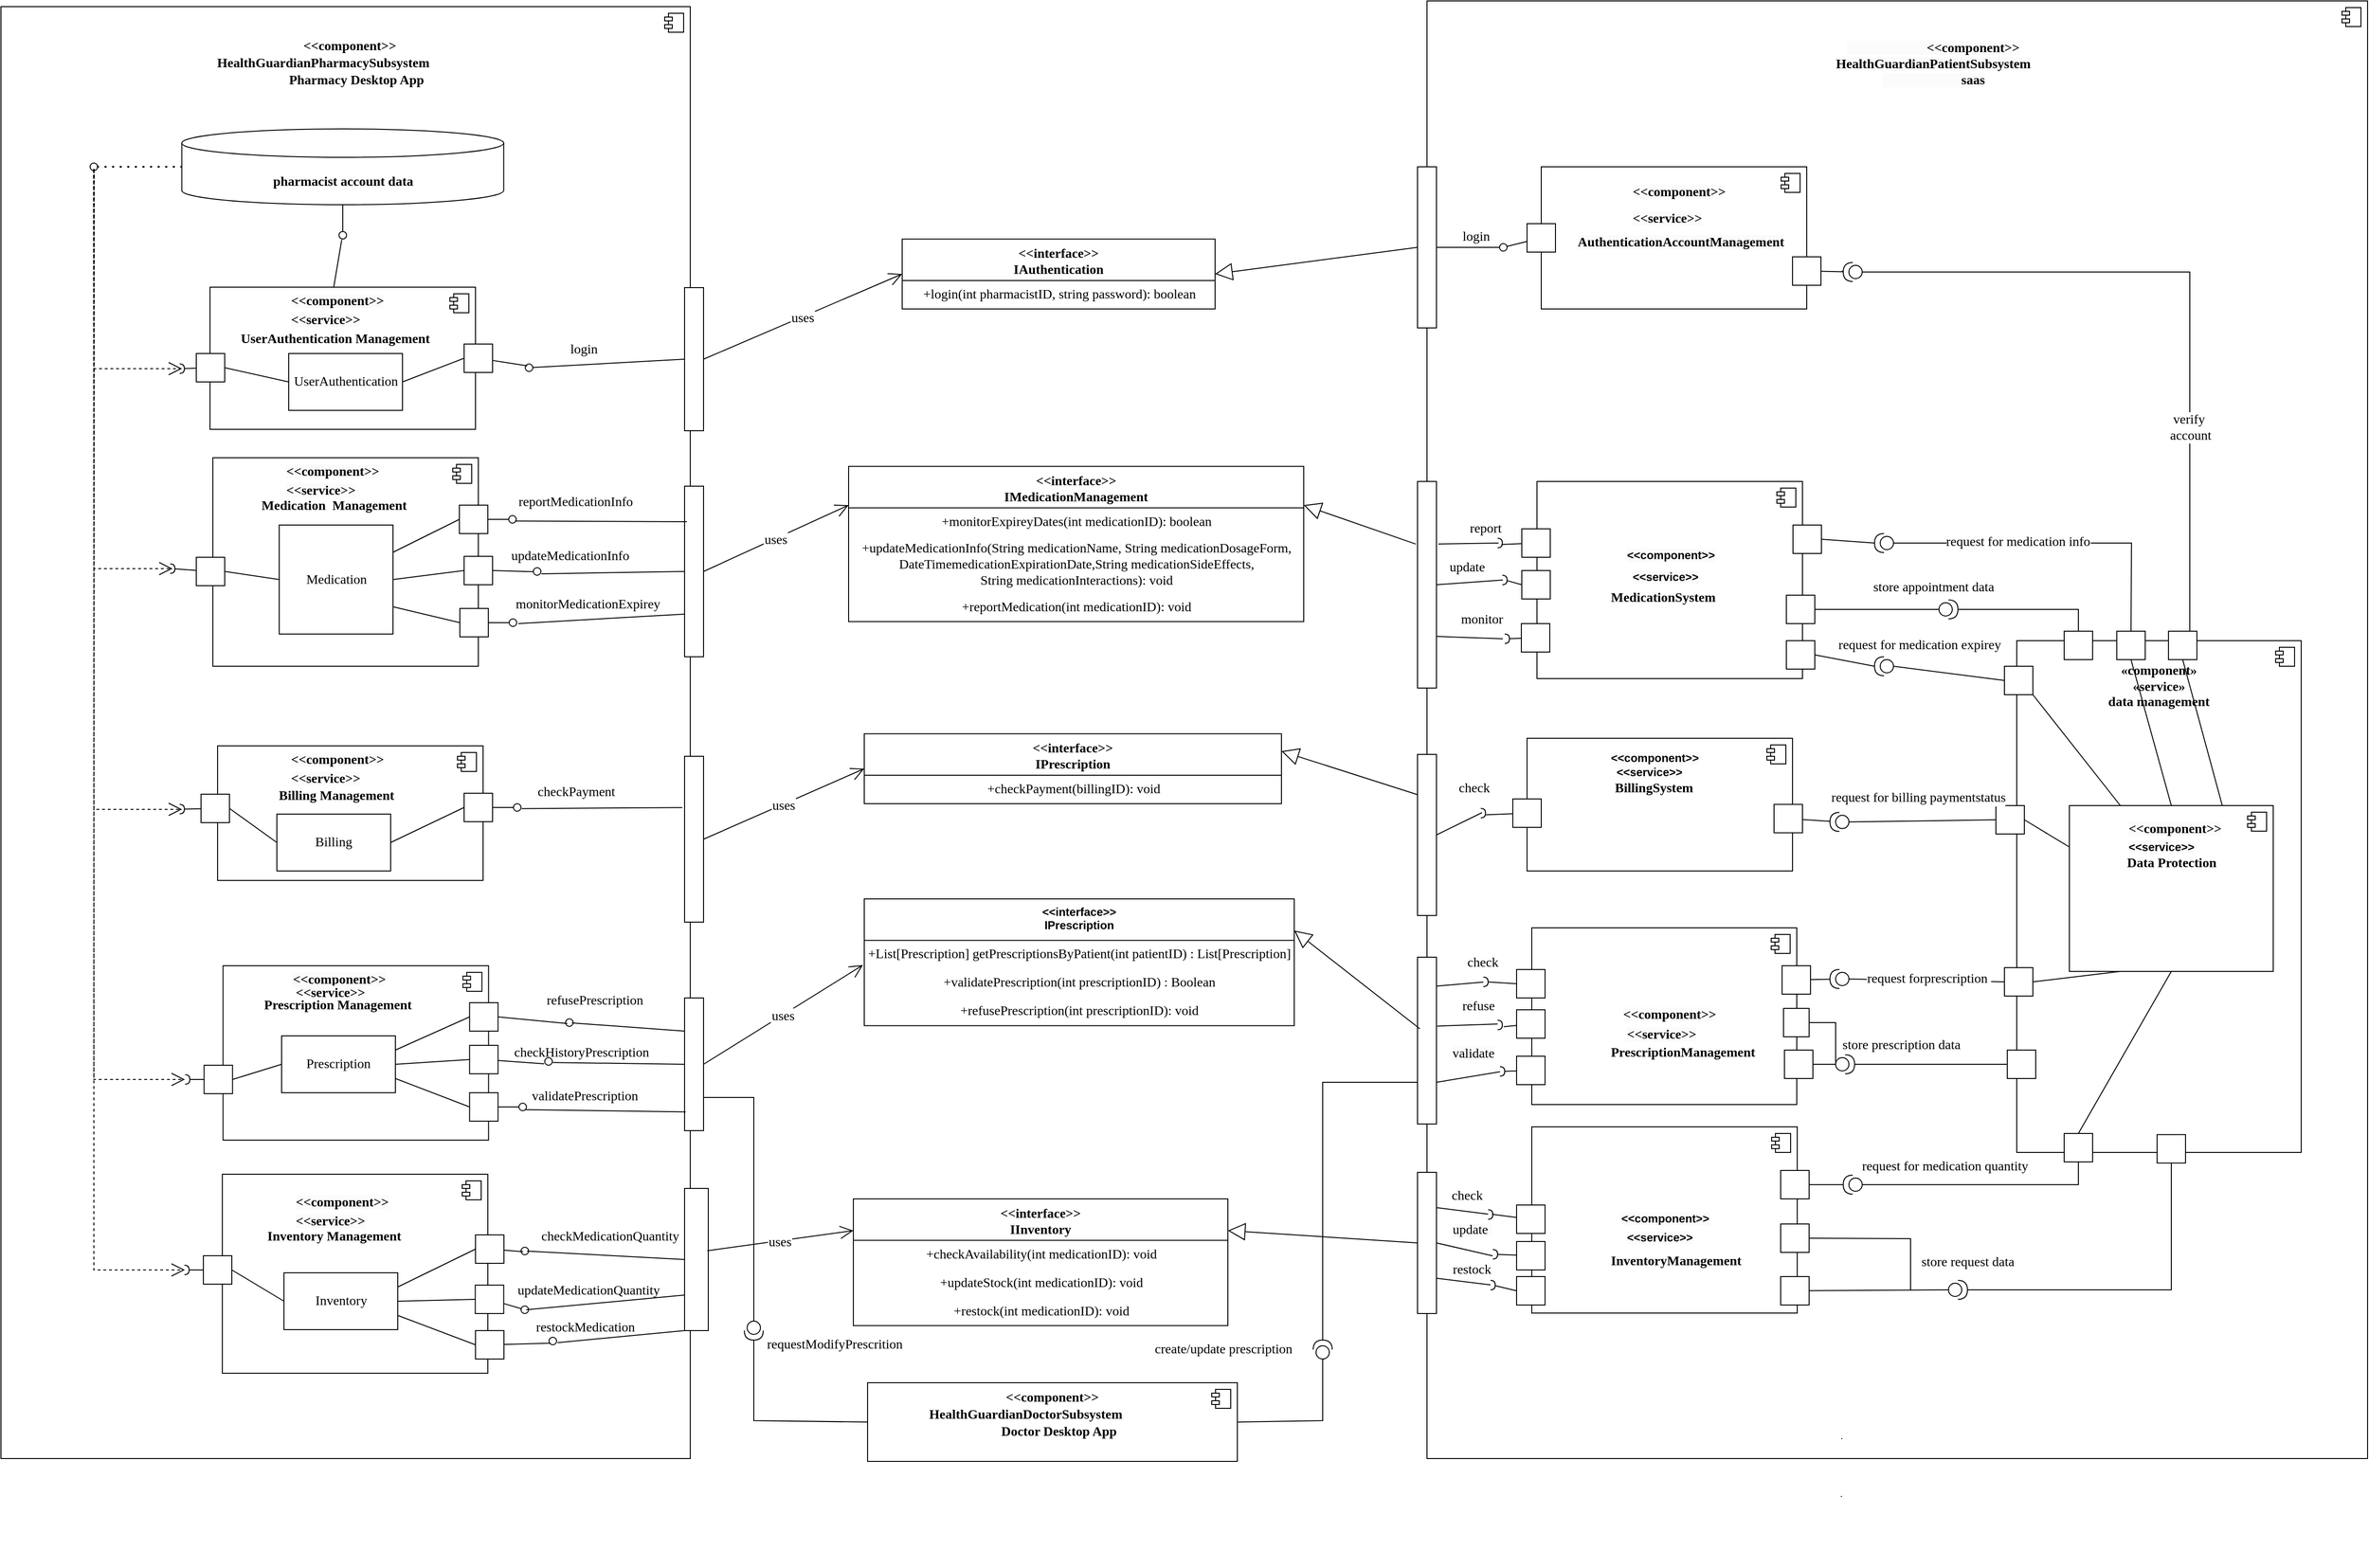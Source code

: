<mxfile version="22.1.11" type="github">
  <diagram name="第 1 页" id="csIow9575Tld--xzEYRS">
    <mxGraphModel dx="1423" dy="1640" grid="1" gridSize="10" guides="1" tooltips="1" connect="1" arrows="1" fold="1" page="1" pageScale="1" pageWidth="1169" pageHeight="827" math="0" shadow="0">
      <root>
        <mxCell id="0" />
        <mxCell id="1" parent="0" />
        <mxCell id="alAaikOyowK1My11YDW3-1" value="" style="html=1;dropTarget=0;whiteSpace=wrap;" parent="1" vertex="1">
          <mxGeometry x="2180" y="-68" width="992" height="1538" as="geometry" />
        </mxCell>
        <mxCell id="alAaikOyowK1My11YDW3-2" value="" style="shape=module;jettyWidth=8;jettyHeight=4;" parent="alAaikOyowK1My11YDW3-1" vertex="1">
          <mxGeometry x="1" width="20" height="20" relative="1" as="geometry">
            <mxPoint x="-27" y="7" as="offset" />
          </mxGeometry>
        </mxCell>
        <mxCell id="alAaikOyowK1My11YDW3-3" value="" style="fontStyle=1;align=center;verticalAlign=top;childLayout=stackLayout;horizontal=1;horizontalStack=0;resizeParent=1;resizeParentMax=0;resizeLast=0;marginBottom=0;" parent="1" vertex="1">
          <mxGeometry x="840" y="720" width="170" height="88.298" as="geometry" />
        </mxCell>
        <mxCell id="alAaikOyowK1My11YDW3-4" value="&lt;font style=&quot;font-size: 14px;&quot; face=&quot;Times New Roman&quot;&gt;《Component》&lt;br&gt;《》&lt;/font&gt;" style="html=1;align=center;spacingLeft=4;verticalAlign=top;strokeColor=none;fillColor=none;whiteSpace=wrap;" parent="alAaikOyowK1My11YDW3-3" vertex="1">
          <mxGeometry width="170" height="88.298" as="geometry" />
        </mxCell>
        <mxCell id="alAaikOyowK1My11YDW3-5" value="" style="shape=module;jettyWidth=10;jettyHeight=4;" parent="alAaikOyowK1My11YDW3-4" vertex="1">
          <mxGeometry x="1" width="16" height="20" relative="1" as="geometry">
            <mxPoint x="-25" y="9" as="offset" />
          </mxGeometry>
        </mxCell>
        <mxCell id="alAaikOyowK1My11YDW3-6" value="" style="html=1;dropTarget=0;whiteSpace=wrap;" parent="1" vertex="1">
          <mxGeometry x="676" y="-62" width="727" height="1532" as="geometry" />
        </mxCell>
        <mxCell id="alAaikOyowK1My11YDW3-7" value="" style="shape=module;jettyWidth=8;jettyHeight=4;" parent="alAaikOyowK1My11YDW3-6" vertex="1">
          <mxGeometry x="1" width="20" height="20" relative="1" as="geometry">
            <mxPoint x="-27" y="7" as="offset" />
          </mxGeometry>
        </mxCell>
        <mxCell id="alAaikOyowK1My11YDW3-8" value="&lt;div style=&quot;text-align: center;&quot;&gt;&lt;b style=&quot;background-color: initial; font-size: 14px;&quot;&gt;&lt;font face=&quot;Times New Roman&quot;&gt;&lt;span style=&quot;white-space: pre;&quot;&gt;&#x9;&lt;/span&gt;&lt;span style=&quot;white-space: pre;&quot;&gt;&#x9;&lt;/span&gt;&amp;lt;&amp;lt;component&amp;gt;&amp;gt;&lt;/font&gt;&lt;/b&gt;&lt;/div&gt;&lt;span style=&quot;color: rgb(0, 0, 0); font-style: normal; font-variant-ligatures: normal; font-variant-caps: normal; letter-spacing: normal; orphans: 2; text-indent: 0px; text-transform: none; widows: 2; word-spacing: 0px; -webkit-text-stroke-width: 0px; background-color: rgb(251, 251, 251); text-decoration-thickness: initial; text-decoration-style: initial; text-decoration-color: initial; float: none; font-size: 14px; display: inline !important;&quot;&gt;&lt;div style=&quot;text-align: center;&quot;&gt;&lt;b&gt;&lt;font face=&quot;dH-Tx6-WBFWHPtGhCHw1&quot;&gt;HealthGuardianPharmacySubsystem&lt;/font&gt;&lt;/b&gt;&lt;/div&gt;&lt;b style=&quot;&quot;&gt;&lt;div style=&quot;text-align: center;&quot;&gt;&lt;b&gt;&lt;font face=&quot;dH-Tx6-WBFWHPtGhCHw1&quot;&gt;&lt;span style=&quot;white-space: pre;&quot;&gt;&#x9;&lt;/span&gt;&lt;span style=&quot;white-space: pre;&quot;&gt;&#x9;&lt;/span&gt;&amp;nbsp; &amp;nbsp; Pharmacy Desktop App&lt;/font&gt;&lt;/b&gt;&lt;/div&gt;&lt;/b&gt;&lt;/span&gt;" style="text;whiteSpace=wrap;html=1;" parent="1" vertex="1">
          <mxGeometry x="902" y="-36" width="265" height="50" as="geometry" />
        </mxCell>
        <mxCell id="alAaikOyowK1My11YDW3-9" value="&lt;div style=&quot;text-align: justify;&quot;&gt;&lt;/div&gt;" style="html=1;dropTarget=0;whiteSpace=wrap;align=left;" parent="1" vertex="1">
          <mxGeometry x="896.5" y="234" width="280" height="150" as="geometry" />
        </mxCell>
        <mxCell id="alAaikOyowK1My11YDW3-10" value="" style="shape=module;jettyWidth=8;jettyHeight=4;" parent="alAaikOyowK1My11YDW3-9" vertex="1">
          <mxGeometry x="1" width="20" height="20" relative="1" as="geometry">
            <mxPoint x="-27" y="7" as="offset" />
          </mxGeometry>
        </mxCell>
        <mxCell id="alAaikOyowK1My11YDW3-11" value="&lt;b style=&quot;border-color: var(--border-color); color: rgb(0, 0, 0); font-style: normal; font-variant-ligatures: normal; font-variant-caps: normal; letter-spacing: normal; orphans: 2; text-align: left; text-indent: 0px; text-transform: none; widows: 2; word-spacing: 0px; -webkit-text-stroke-width: 0px; background-color: rgb(251, 251, 251); text-decoration-thickness: initial; text-decoration-style: initial; text-decoration-color: initial;&quot;&gt;&lt;span style=&quot;border-color: var(--border-color); color: rgb(0, 0, 0); font-style: normal; font-variant-ligatures: normal; font-variant-caps: normal; letter-spacing: normal; orphans: 2; text-align: center; text-indent: 0px; text-transform: none; widows: 2; word-spacing: 0px; -webkit-text-stroke-width: 0px; background-color: rgb(251, 251, 251); text-decoration-thickness: initial; text-decoration-style: initial; text-decoration-color: initial; display: inline !important;&quot;&gt;&lt;font style=&quot;font-size: 14px;&quot; face=&quot;Times New Roman&quot;&gt;&amp;lt;&amp;lt;component&amp;gt;&amp;gt;&lt;/font&gt;&lt;/span&gt;&lt;/b&gt;" style="text;whiteSpace=wrap;html=1;" parent="1" vertex="1">
          <mxGeometry x="979.5" y="234" width="95" height="20" as="geometry" />
        </mxCell>
        <mxCell id="alAaikOyowK1My11YDW3-12" value="" style="html=1;rounded=0;" parent="1" vertex="1">
          <mxGeometry x="1164.5" y="294" width="30" height="30" as="geometry" />
        </mxCell>
        <mxCell id="alAaikOyowK1My11YDW3-13" value="" style="html=1;rounded=0;direction=south;" parent="1" vertex="1">
          <mxGeometry x="882" y="304" width="30" height="30" as="geometry" />
        </mxCell>
        <mxCell id="alAaikOyowK1My11YDW3-14" value="" style="endArrow=none;html=1;rounded=0;align=center;verticalAlign=top;endFill=0;labelBackgroundColor=none;endSize=2;" parent="1" source="alAaikOyowK1My11YDW3-13" target="alAaikOyowK1My11YDW3-15" edge="1">
          <mxGeometry relative="1" as="geometry" />
        </mxCell>
        <mxCell id="alAaikOyowK1My11YDW3-15" value="" style="shape=requiredInterface;html=1;fontSize=11;align=center;fillColor=none;points=[];aspect=fixed;resizable=0;verticalAlign=bottom;labelPosition=center;verticalLabelPosition=top;flipH=1;direction=west;" parent="1" vertex="1">
          <mxGeometry x="864.5" y="315" width="5" height="10" as="geometry" />
        </mxCell>
        <mxCell id="alAaikOyowK1My11YDW3-16" value="UserAuthentication Management" style="text;whiteSpace=wrap;html=1;fontFamily=Times New Roman;fontSize=14;fontStyle=1" parent="1" vertex="1">
          <mxGeometry x="926.5" y="274" width="233" height="20" as="geometry" />
        </mxCell>
        <mxCell id="alAaikOyowK1My11YDW3-17" value="&lt;b style=&quot;border-color: var(--border-color); color: rgb(0, 0, 0); font-style: normal; font-variant-ligatures: normal; font-variant-caps: normal; letter-spacing: normal; orphans: 2; text-align: left; text-indent: 0px; text-transform: none; widows: 2; word-spacing: 0px; -webkit-text-stroke-width: 0px; background-color: rgb(251, 251, 251); text-decoration-thickness: initial; text-decoration-style: initial; text-decoration-color: initial;&quot;&gt;&lt;span style=&quot;border-color: var(--border-color); color: rgb(0, 0, 0); font-style: normal; font-variant-ligatures: normal; font-variant-caps: normal; letter-spacing: normal; orphans: 2; text-align: center; text-indent: 0px; text-transform: none; widows: 2; word-spacing: 0px; -webkit-text-stroke-width: 0px; background-color: rgb(251, 251, 251); text-decoration-thickness: initial; text-decoration-style: initial; text-decoration-color: initial; display: inline !important;&quot;&gt;&lt;font style=&quot;font-size: 14px;&quot; face=&quot;Times New Roman&quot;&gt;&amp;lt;&amp;lt;service&amp;gt;&amp;gt;&lt;/font&gt;&lt;/span&gt;&lt;/b&gt;" style="text;whiteSpace=wrap;html=1;" parent="1" vertex="1">
          <mxGeometry x="979.5" y="254" width="95" height="20" as="geometry" />
        </mxCell>
        <mxCell id="alAaikOyowK1My11YDW3-18" value="&lt;div style=&quot;text-align: justify;&quot;&gt;&lt;/div&gt;" style="html=1;dropTarget=0;whiteSpace=wrap;align=left;fontFamily=Times New Roman;" parent="1" vertex="1">
          <mxGeometry x="899.5" y="414" width="280" height="220" as="geometry" />
        </mxCell>
        <mxCell id="alAaikOyowK1My11YDW3-19" value="" style="shape=module;jettyWidth=8;jettyHeight=4;" parent="alAaikOyowK1My11YDW3-18" vertex="1">
          <mxGeometry x="1" width="20" height="20" relative="1" as="geometry">
            <mxPoint x="-27" y="7" as="offset" />
          </mxGeometry>
        </mxCell>
        <mxCell id="alAaikOyowK1My11YDW3-20" value="" style="html=1;rounded=0;" parent="1" vertex="1">
          <mxGeometry x="1159.5" y="464" width="30" height="30" as="geometry" />
        </mxCell>
        <mxCell id="alAaikOyowK1My11YDW3-21" value="" style="endArrow=none;html=1;rounded=0;align=center;verticalAlign=top;endFill=0;labelBackgroundColor=none;endSize=2;" parent="1" source="alAaikOyowK1My11YDW3-20" target="alAaikOyowK1My11YDW3-22" edge="1">
          <mxGeometry relative="1" as="geometry" />
        </mxCell>
        <mxCell id="alAaikOyowK1My11YDW3-22" value="" style="ellipse;html=1;fontSize=11;align=center;fillColor=none;points=[];aspect=fixed;resizable=0;verticalAlign=bottom;labelPosition=center;verticalLabelPosition=top;flipH=1;" parent="1" vertex="1">
          <mxGeometry x="1211.5" y="475" width="8" height="8" as="geometry" />
        </mxCell>
        <mxCell id="alAaikOyowK1My11YDW3-23" value="&lt;b style=&quot;border-color: var(--border-color); color: rgb(0, 0, 0); font-size: 14px; font-style: normal; font-variant-ligatures: normal; font-variant-caps: normal; letter-spacing: normal; orphans: 2; text-align: left; text-indent: 0px; text-transform: none; widows: 2; word-spacing: 0px; -webkit-text-stroke-width: 0px; background-color: rgb(251, 251, 251); text-decoration-thickness: initial; text-decoration-style: initial; text-decoration-color: initial;&quot;&gt;&lt;span style=&quot;border-color: var(--border-color); color: rgb(0, 0, 0); font-size: 14px; font-style: normal; font-variant-ligatures: normal; font-variant-caps: normal; letter-spacing: normal; orphans: 2; text-align: center; text-indent: 0px; text-transform: none; widows: 2; word-spacing: 0px; -webkit-text-stroke-width: 0px; background-color: rgb(251, 251, 251); text-decoration-thickness: initial; text-decoration-style: initial; text-decoration-color: initial; display: inline !important;&quot;&gt;&amp;lt;&amp;lt;component&amp;gt;&amp;gt;&lt;/span&gt;&lt;/b&gt;" style="text;whiteSpace=wrap;html=1;fontFamily=Times New Roman;fontSize=14;" parent="1" vertex="1">
          <mxGeometry x="974.5" y="414" width="95" height="20" as="geometry" />
        </mxCell>
        <mxCell id="alAaikOyowK1My11YDW3-24" value="" style="html=1;rounded=0;direction=south;" parent="1" vertex="1">
          <mxGeometry x="882" y="519" width="30" height="30" as="geometry" />
        </mxCell>
        <mxCell id="alAaikOyowK1My11YDW3-25" value="" style="endArrow=none;html=1;rounded=0;align=center;verticalAlign=top;endFill=0;labelBackgroundColor=none;endSize=2;" parent="1" source="alAaikOyowK1My11YDW3-24" target="alAaikOyowK1My11YDW3-26" edge="1">
          <mxGeometry relative="1" as="geometry" />
        </mxCell>
        <mxCell id="alAaikOyowK1My11YDW3-26" value="" style="shape=requiredInterface;html=1;fontSize=11;align=center;fillColor=none;points=[];aspect=fixed;resizable=0;verticalAlign=bottom;labelPosition=center;verticalLabelPosition=top;flipH=1;direction=west;" parent="1" vertex="1">
          <mxGeometry x="854.5" y="526" width="5" height="10" as="geometry" />
        </mxCell>
        <mxCell id="alAaikOyowK1My11YDW3-27" value="Medication&amp;nbsp; Management" style="text;whiteSpace=wrap;html=1;fontFamily=Times New Roman;fontSize=14;fontStyle=1;align=center;" parent="1" vertex="1">
          <mxGeometry x="905.5" y="450" width="243" height="20" as="geometry" />
        </mxCell>
        <mxCell id="alAaikOyowK1My11YDW3-28" value="&lt;b style=&quot;border-color: var(--border-color); color: rgb(0, 0, 0); font-size: 14px; font-style: normal; font-variant-ligatures: normal; font-variant-caps: normal; letter-spacing: normal; orphans: 2; text-align: left; text-indent: 0px; text-transform: none; widows: 2; word-spacing: 0px; -webkit-text-stroke-width: 0px; background-color: rgb(251, 251, 251); text-decoration-thickness: initial; text-decoration-style: initial; text-decoration-color: initial;&quot;&gt;&lt;span style=&quot;border-color: var(--border-color); color: rgb(0, 0, 0); font-size: 14px; font-style: normal; font-variant-ligatures: normal; font-variant-caps: normal; letter-spacing: normal; orphans: 2; text-align: center; text-indent: 0px; text-transform: none; widows: 2; word-spacing: 0px; -webkit-text-stroke-width: 0px; background-color: rgb(251, 251, 251); text-decoration-thickness: initial; text-decoration-style: initial; text-decoration-color: initial; display: inline !important;&quot;&gt;&amp;lt;&amp;lt;service&amp;gt;&amp;gt;&lt;/span&gt;&lt;/b&gt;" style="text;whiteSpace=wrap;html=1;fontFamily=Times New Roman;fontSize=14;" parent="1" vertex="1">
          <mxGeometry x="974.5" y="434" width="95" height="20" as="geometry" />
        </mxCell>
        <mxCell id="alAaikOyowK1My11YDW3-29" value="&lt;div style=&quot;text-align: justify;&quot;&gt;&lt;/div&gt;" style="html=1;dropTarget=0;whiteSpace=wrap;align=left;" parent="1" vertex="1">
          <mxGeometry x="904.5" y="718" width="280" height="142" as="geometry" />
        </mxCell>
        <mxCell id="alAaikOyowK1My11YDW3-30" value="" style="shape=module;jettyWidth=8;jettyHeight=4;" parent="alAaikOyowK1My11YDW3-29" vertex="1">
          <mxGeometry x="1" width="20" height="20" relative="1" as="geometry">
            <mxPoint x="-27" y="7" as="offset" />
          </mxGeometry>
        </mxCell>
        <mxCell id="alAaikOyowK1My11YDW3-31" value="" style="html=1;rounded=0;" parent="1" vertex="1">
          <mxGeometry x="1164.5" y="768" width="30" height="30" as="geometry" />
        </mxCell>
        <mxCell id="alAaikOyowK1My11YDW3-32" value="" style="endArrow=none;html=1;rounded=0;align=center;verticalAlign=top;endFill=0;labelBackgroundColor=none;endSize=2;" parent="1" source="alAaikOyowK1My11YDW3-31" target="alAaikOyowK1My11YDW3-33" edge="1">
          <mxGeometry relative="1" as="geometry" />
        </mxCell>
        <mxCell id="alAaikOyowK1My11YDW3-33" value="" style="ellipse;html=1;fontSize=11;align=center;fillColor=none;points=[];aspect=fixed;resizable=0;verticalAlign=bottom;labelPosition=center;verticalLabelPosition=top;flipH=1;" parent="1" vertex="1">
          <mxGeometry x="1216.5" y="779" width="8" height="8" as="geometry" />
        </mxCell>
        <mxCell id="alAaikOyowK1My11YDW3-34" value="&lt;b style=&quot;border-color: var(--border-color); color: rgb(0, 0, 0); font-size: 14px; font-style: normal; font-variant-ligatures: normal; font-variant-caps: normal; letter-spacing: normal; orphans: 2; text-align: left; text-indent: 0px; text-transform: none; widows: 2; word-spacing: 0px; -webkit-text-stroke-width: 0px; background-color: rgb(251, 251, 251); text-decoration-thickness: initial; text-decoration-style: initial; text-decoration-color: initial;&quot;&gt;&lt;span style=&quot;border-color: var(--border-color); color: rgb(0, 0, 0); font-size: 14px; font-style: normal; font-variant-ligatures: normal; font-variant-caps: normal; letter-spacing: normal; orphans: 2; text-align: center; text-indent: 0px; text-transform: none; widows: 2; word-spacing: 0px; -webkit-text-stroke-width: 0px; background-color: rgb(251, 251, 251); text-decoration-thickness: initial; text-decoration-style: initial; text-decoration-color: initial; display: inline !important;&quot;&gt;&amp;lt;&amp;lt;component&amp;gt;&amp;gt;&lt;/span&gt;&lt;/b&gt;" style="text;whiteSpace=wrap;html=1;fontFamily=Times New Roman;fontSize=14;" parent="1" vertex="1">
          <mxGeometry x="979.5" y="718" width="95" height="20" as="geometry" />
        </mxCell>
        <mxCell id="alAaikOyowK1My11YDW3-35" value="" style="endArrow=none;html=1;rounded=0;align=center;verticalAlign=top;endFill=0;labelBackgroundColor=none;endSize=2;" parent="1" edge="1">
          <mxGeometry relative="1" as="geometry">
            <mxPoint x="1216.5" y="833" as="targetPoint" />
            <mxPoint x="1217.0" y="833" as="sourcePoint" />
          </mxGeometry>
        </mxCell>
        <mxCell id="alAaikOyowK1My11YDW3-36" value="" style="html=1;rounded=0;direction=south;" parent="1" vertex="1">
          <mxGeometry x="887" y="769" width="30" height="30" as="geometry" />
        </mxCell>
        <mxCell id="alAaikOyowK1My11YDW3-37" value="" style="endArrow=none;html=1;rounded=0;align=center;verticalAlign=top;endFill=0;labelBackgroundColor=none;endSize=2;" parent="1" source="alAaikOyowK1My11YDW3-36" target="alAaikOyowK1My11YDW3-38" edge="1">
          <mxGeometry relative="1" as="geometry" />
        </mxCell>
        <mxCell id="alAaikOyowK1My11YDW3-38" value="" style="shape=requiredInterface;html=1;fontSize=11;align=center;fillColor=none;points=[];aspect=fixed;resizable=0;verticalAlign=bottom;labelPosition=center;verticalLabelPosition=top;flipH=1;direction=west;" parent="1" vertex="1">
          <mxGeometry x="864.5" y="779.75" width="5" height="10" as="geometry" />
        </mxCell>
        <mxCell id="alAaikOyowK1My11YDW3-39" value="&lt;b style=&quot;border-color: var(--border-color); color: rgb(0, 0, 0); font-size: 14px; font-style: normal; font-variant-ligatures: normal; font-variant-caps: normal; letter-spacing: normal; orphans: 2; text-align: left; text-indent: 0px; text-transform: none; widows: 2; word-spacing: 0px; -webkit-text-stroke-width: 0px; background-color: rgb(251, 251, 251); text-decoration-thickness: initial; text-decoration-style: initial; text-decoration-color: initial;&quot;&gt;&lt;span style=&quot;border-color: var(--border-color); color: rgb(0, 0, 0); font-size: 14px; font-style: normal; font-variant-ligatures: normal; font-variant-caps: normal; letter-spacing: normal; orphans: 2; text-align: center; text-indent: 0px; text-transform: none; widows: 2; word-spacing: 0px; -webkit-text-stroke-width: 0px; background-color: rgb(251, 251, 251); text-decoration-thickness: initial; text-decoration-style: initial; text-decoration-color: initial; display: inline !important;&quot;&gt;&amp;lt;&amp;lt;service&amp;gt;&amp;gt;&lt;/span&gt;&lt;/b&gt;" style="text;whiteSpace=wrap;html=1;fontFamily=Times New Roman;fontSize=14;" parent="1" vertex="1">
          <mxGeometry x="979.5" y="738" width="95" height="20" as="geometry" />
        </mxCell>
        <mxCell id="alAaikOyowK1My11YDW3-51" value="&lt;div style=&quot;text-align: justify;&quot;&gt;&lt;/div&gt;" style="html=1;dropTarget=0;whiteSpace=wrap;align=left;" parent="1" vertex="1">
          <mxGeometry x="910.25" y="950" width="280" height="184" as="geometry" />
        </mxCell>
        <mxCell id="alAaikOyowK1My11YDW3-52" value="" style="shape=module;jettyWidth=8;jettyHeight=4;" parent="alAaikOyowK1My11YDW3-51" vertex="1">
          <mxGeometry x="1" width="20" height="20" relative="1" as="geometry">
            <mxPoint x="-27" y="7" as="offset" />
          </mxGeometry>
        </mxCell>
        <mxCell id="alAaikOyowK1My11YDW3-53" value="" style="html=1;rounded=0;" parent="1" vertex="1">
          <mxGeometry x="1170.25" y="1034" width="30" height="30" as="geometry" />
        </mxCell>
        <mxCell id="alAaikOyowK1My11YDW3-54" value="" style="endArrow=none;html=1;rounded=0;align=center;verticalAlign=top;endFill=0;labelBackgroundColor=none;endSize=2;" parent="1" edge="1">
          <mxGeometry relative="1" as="geometry">
            <mxPoint x="1222.25" y="1049" as="targetPoint" />
            <mxPoint x="1222" y="1049.026" as="sourcePoint" />
          </mxGeometry>
        </mxCell>
        <mxCell id="alAaikOyowK1My11YDW3-55" value="&lt;b style=&quot;border-color: var(--border-color); color: rgb(0, 0, 0); font-size: 14px; font-style: normal; font-variant-ligatures: normal; font-variant-caps: normal; letter-spacing: normal; orphans: 2; text-align: left; text-indent: 0px; text-transform: none; widows: 2; word-spacing: 0px; -webkit-text-stroke-width: 0px; background-color: rgb(251, 251, 251); text-decoration-thickness: initial; text-decoration-style: initial; text-decoration-color: initial;&quot;&gt;&lt;span style=&quot;border-color: var(--border-color); color: rgb(0, 0, 0); font-size: 14px; font-style: normal; font-variant-ligatures: normal; font-variant-caps: normal; letter-spacing: normal; orphans: 2; text-align: center; text-indent: 0px; text-transform: none; widows: 2; word-spacing: 0px; -webkit-text-stroke-width: 0px; background-color: rgb(251, 251, 251); text-decoration-thickness: initial; text-decoration-style: initial; text-decoration-color: initial; display: inline !important;&quot;&gt;&amp;lt;&amp;lt;component&amp;gt;&amp;gt;&lt;/span&gt;&lt;/b&gt;" style="text;whiteSpace=wrap;html=1;fontFamily=Times New Roman;fontSize=14;" parent="1" vertex="1">
          <mxGeometry x="982" y="950" width="95" height="20" as="geometry" />
        </mxCell>
        <mxCell id="alAaikOyowK1My11YDW3-56" value="" style="html=1;rounded=0;" parent="1" vertex="1">
          <mxGeometry x="1170.25" y="1084" width="30" height="30" as="geometry" />
        </mxCell>
        <mxCell id="alAaikOyowK1My11YDW3-57" value="" style="endArrow=none;html=1;rounded=0;align=center;verticalAlign=top;endFill=0;labelBackgroundColor=none;endSize=2;" parent="1" source="alAaikOyowK1My11YDW3-56" target="alAaikOyowK1My11YDW3-58" edge="1">
          <mxGeometry relative="1" as="geometry" />
        </mxCell>
        <mxCell id="alAaikOyowK1My11YDW3-58" value="" style="ellipse;html=1;fontSize=11;align=center;fillColor=none;points=[];aspect=fixed;resizable=0;verticalAlign=bottom;labelPosition=center;verticalLabelPosition=top;flipH=1;" parent="1" vertex="1">
          <mxGeometry x="1222.25" y="1095" width="8" height="8" as="geometry" />
        </mxCell>
        <mxCell id="alAaikOyowK1My11YDW3-59" value="" style="html=1;rounded=0;direction=south;" parent="1" vertex="1">
          <mxGeometry x="890.25" y="1055" width="30" height="30" as="geometry" />
        </mxCell>
        <mxCell id="alAaikOyowK1My11YDW3-60" value="" style="endArrow=none;html=1;rounded=0;align=center;verticalAlign=top;endFill=0;labelBackgroundColor=none;endSize=2;" parent="1" source="alAaikOyowK1My11YDW3-59" target="alAaikOyowK1My11YDW3-61" edge="1">
          <mxGeometry relative="1" as="geometry" />
        </mxCell>
        <mxCell id="alAaikOyowK1My11YDW3-61" value="" style="shape=requiredInterface;html=1;fontSize=11;align=center;fillColor=none;points=[];aspect=fixed;resizable=0;verticalAlign=bottom;labelPosition=center;verticalLabelPosition=top;flipH=1;direction=west;" parent="1" vertex="1">
          <mxGeometry x="870.25" y="1065" width="5" height="10" as="geometry" />
        </mxCell>
        <mxCell id="alAaikOyowK1My11YDW3-62" value="&lt;b&gt;Prescription Management&lt;/b&gt;" style="text;whiteSpace=wrap;html=1;align=center;fontFamily=Times New Roman;fontSize=14;" parent="1" vertex="1">
          <mxGeometry x="938.38" y="977" width="187.25" height="20" as="geometry" />
        </mxCell>
        <mxCell id="alAaikOyowK1My11YDW3-63" value="&lt;b style=&quot;border-color: var(--border-color); color: rgb(0, 0, 0); font-size: 14px; font-style: normal; font-variant-ligatures: normal; font-variant-caps: normal; letter-spacing: normal; orphans: 2; text-align: left; text-indent: 0px; text-transform: none; widows: 2; word-spacing: 0px; -webkit-text-stroke-width: 0px; background-color: rgb(251, 251, 251); text-decoration-thickness: initial; text-decoration-style: initial; text-decoration-color: initial;&quot;&gt;&lt;span style=&quot;border-color: var(--border-color); color: rgb(0, 0, 0); font-size: 14px; font-style: normal; font-variant-ligatures: normal; font-variant-caps: normal; letter-spacing: normal; orphans: 2; text-align: center; text-indent: 0px; text-transform: none; widows: 2; word-spacing: 0px; -webkit-text-stroke-width: 0px; background-color: rgb(251, 251, 251); text-decoration-thickness: initial; text-decoration-style: initial; text-decoration-color: initial; display: inline !important;&quot;&gt;&amp;lt;&amp;lt;service&amp;gt;&amp;gt;&lt;/span&gt;&lt;/b&gt;" style="text;whiteSpace=wrap;html=1;fontFamily=Times New Roman;fontSize=14;" parent="1" vertex="1">
          <mxGeometry x="984.5" y="964" width="95" height="20" as="geometry" />
        </mxCell>
        <mxCell id="alAaikOyowK1My11YDW3-64" value="&lt;div style=&quot;text-align: justify;&quot;&gt;&lt;/div&gt;" style="html=1;dropTarget=0;whiteSpace=wrap;align=left;" parent="1" vertex="1">
          <mxGeometry x="909.5" y="1170" width="280" height="210" as="geometry" />
        </mxCell>
        <mxCell id="alAaikOyowK1My11YDW3-65" value="" style="shape=module;jettyWidth=8;jettyHeight=4;" parent="alAaikOyowK1My11YDW3-64" vertex="1">
          <mxGeometry x="1" width="20" height="20" relative="1" as="geometry">
            <mxPoint x="-27" y="7" as="offset" />
          </mxGeometry>
        </mxCell>
        <mxCell id="alAaikOyowK1My11YDW3-66" value="" style="html=1;rounded=0;" parent="1" vertex="1">
          <mxGeometry x="1176.5" y="1234" width="30" height="30" as="geometry" />
        </mxCell>
        <mxCell id="alAaikOyowK1My11YDW3-67" value="" style="endArrow=none;html=1;rounded=0;align=center;verticalAlign=top;endFill=0;labelBackgroundColor=none;endSize=2;entryX=0.726;entryY=0.598;entryDx=0;entryDy=0;entryPerimeter=0;" parent="1" source="alAaikOyowK1My11YDW3-66" target="alAaikOyowK1My11YDW3-314" edge="1">
          <mxGeometry relative="1" as="geometry">
            <mxPoint x="1220" y="1257" as="targetPoint" />
          </mxGeometry>
        </mxCell>
        <mxCell id="alAaikOyowK1My11YDW3-68" value="&lt;b style=&quot;border-color: var(--border-color); color: rgb(0, 0, 0); font-size: 14px; font-style: normal; font-variant-ligatures: normal; font-variant-caps: normal; letter-spacing: normal; orphans: 2; text-align: left; text-indent: 0px; text-transform: none; widows: 2; word-spacing: 0px; -webkit-text-stroke-width: 0px; background-color: rgb(251, 251, 251); text-decoration-thickness: initial; text-decoration-style: initial; text-decoration-color: initial;&quot;&gt;&lt;span style=&quot;border-color: var(--border-color); color: rgb(0, 0, 0); font-size: 14px; font-style: normal; font-variant-ligatures: normal; font-variant-caps: normal; letter-spacing: normal; orphans: 2; text-align: center; text-indent: 0px; text-transform: none; widows: 2; word-spacing: 0px; -webkit-text-stroke-width: 0px; background-color: rgb(251, 251, 251); text-decoration-thickness: initial; text-decoration-style: initial; text-decoration-color: initial; display: inline !important;&quot;&gt;&amp;lt;&amp;lt;component&amp;gt;&amp;gt;&lt;/span&gt;&lt;/b&gt;" style="text;whiteSpace=wrap;html=1;fontFamily=Times New Roman;fontSize=14;" parent="1" vertex="1">
          <mxGeometry x="984.5" y="1185" width="95" height="20" as="geometry" />
        </mxCell>
        <mxCell id="alAaikOyowK1My11YDW3-69" value="" style="html=1;rounded=0;" parent="1" vertex="1">
          <mxGeometry x="1176.25" y="1287" width="30" height="30" as="geometry" />
        </mxCell>
        <mxCell id="alAaikOyowK1My11YDW3-70" value="" style="endArrow=none;html=1;rounded=0;align=center;verticalAlign=top;endFill=0;labelBackgroundColor=none;endSize=2;" parent="1" source="alAaikOyowK1My11YDW3-69" target="alAaikOyowK1My11YDW3-71" edge="1">
          <mxGeometry relative="1" as="geometry" />
        </mxCell>
        <mxCell id="alAaikOyowK1My11YDW3-71" value="" style="ellipse;html=1;fontSize=11;align=center;fillColor=none;points=[];aspect=fixed;resizable=0;verticalAlign=bottom;labelPosition=center;verticalLabelPosition=top;flipH=1;" parent="1" vertex="1">
          <mxGeometry x="1224.5" y="1309" width="8" height="8" as="geometry" />
        </mxCell>
        <mxCell id="alAaikOyowK1My11YDW3-72" value="" style="html=1;rounded=0;direction=south;" parent="1" vertex="1">
          <mxGeometry x="889.5" y="1256" width="30" height="30" as="geometry" />
        </mxCell>
        <mxCell id="alAaikOyowK1My11YDW3-73" value="" style="endArrow=none;html=1;rounded=0;align=center;verticalAlign=top;endFill=0;labelBackgroundColor=none;endSize=2;" parent="1" source="alAaikOyowK1My11YDW3-72" target="alAaikOyowK1My11YDW3-74" edge="1">
          <mxGeometry relative="1" as="geometry" />
        </mxCell>
        <mxCell id="alAaikOyowK1My11YDW3-74" value="" style="shape=requiredInterface;html=1;fontSize=11;align=center;fillColor=none;points=[];aspect=fixed;resizable=0;verticalAlign=bottom;labelPosition=center;verticalLabelPosition=top;flipH=1;direction=west;" parent="1" vertex="1">
          <mxGeometry x="869.5" y="1266" width="5" height="10" as="geometry" />
        </mxCell>
        <mxCell id="alAaikOyowK1My11YDW3-75" value="Inventory Management" style="text;whiteSpace=wrap;html=1;fontFamily=Times New Roman;fontSize=14;fontStyle=1" parent="1" vertex="1">
          <mxGeometry x="955.13" y="1221" width="170.5" height="18.5" as="geometry" />
        </mxCell>
        <mxCell id="alAaikOyowK1My11YDW3-76" value="&lt;b style=&quot;border-color: var(--border-color); color: rgb(0, 0, 0); font-size: 14px; font-style: normal; font-variant-ligatures: normal; font-variant-caps: normal; letter-spacing: normal; orphans: 2; text-align: left; text-indent: 0px; text-transform: none; widows: 2; word-spacing: 0px; -webkit-text-stroke-width: 0px; background-color: rgb(251, 251, 251); text-decoration-thickness: initial; text-decoration-style: initial; text-decoration-color: initial;&quot;&gt;&lt;span style=&quot;border-color: var(--border-color); color: rgb(0, 0, 0); font-size: 14px; font-style: normal; font-variant-ligatures: normal; font-variant-caps: normal; letter-spacing: normal; orphans: 2; text-align: center; text-indent: 0px; text-transform: none; widows: 2; word-spacing: 0px; -webkit-text-stroke-width: 0px; background-color: rgb(251, 251, 251); text-decoration-thickness: initial; text-decoration-style: initial; text-decoration-color: initial; display: inline !important;&quot;&gt;&amp;lt;&amp;lt;service&amp;gt;&amp;gt;&lt;/span&gt;&lt;/b&gt;" style="text;whiteSpace=wrap;html=1;fontFamily=Times New Roman;fontSize=14;" parent="1" vertex="1">
          <mxGeometry x="984.5" y="1205" width="95" height="20" as="geometry" />
        </mxCell>
        <mxCell id="alAaikOyowK1My11YDW3-77" value="Billing Management" style="text;whiteSpace=wrap;html=1;fontFamily=Times New Roman;fontSize=14;align=center;fontStyle=1" parent="1" vertex="1">
          <mxGeometry x="960" y="756" width="139.5" height="25" as="geometry" />
        </mxCell>
        <mxCell id="alAaikOyowK1My11YDW3-78" value="&lt;div style=&quot;text-align: justify;&quot;&gt;&lt;/div&gt;" style="html=1;dropTarget=0;whiteSpace=wrap;align=left;" parent="1" vertex="1">
          <mxGeometry x="2300.5" y="107" width="280" height="150" as="geometry" />
        </mxCell>
        <mxCell id="alAaikOyowK1My11YDW3-79" value="" style="shape=module;jettyWidth=8;jettyHeight=4;" parent="alAaikOyowK1My11YDW3-78" vertex="1">
          <mxGeometry x="1" width="20" height="20" relative="1" as="geometry">
            <mxPoint x="-27" y="7" as="offset" />
          </mxGeometry>
        </mxCell>
        <mxCell id="alAaikOyowK1My11YDW3-80" value="" style="endArrow=none;html=1;rounded=0;align=center;verticalAlign=top;endFill=0;labelBackgroundColor=none;endSize=2;" parent="1" edge="1">
          <mxGeometry relative="1" as="geometry">
            <mxPoint x="2617" y="167.053" as="sourcePoint" />
            <mxPoint x="2617.5" y="167" as="targetPoint" />
          </mxGeometry>
        </mxCell>
        <mxCell id="alAaikOyowK1My11YDW3-81" value="&lt;b style=&quot;border-color: var(--border-color); color: rgb(0, 0, 0); font-size: 14px; font-style: normal; font-variant-ligatures: normal; font-variant-caps: normal; letter-spacing: normal; orphans: 2; text-align: left; text-indent: 0px; text-transform: none; widows: 2; word-spacing: 0px; -webkit-text-stroke-width: 0px; background-color: rgb(251, 251, 251); text-decoration-thickness: initial; text-decoration-style: initial; text-decoration-color: initial;&quot;&gt;&lt;span style=&quot;border-color: var(--border-color); color: rgb(0, 0, 0); font-size: 14px; font-style: normal; font-variant-ligatures: normal; font-variant-caps: normal; letter-spacing: normal; orphans: 2; text-align: center; text-indent: 0px; text-transform: none; widows: 2; word-spacing: 0px; -webkit-text-stroke-width: 0px; background-color: rgb(251, 251, 251); text-decoration-thickness: initial; text-decoration-style: initial; text-decoration-color: initial; display: inline !important;&quot;&gt;&amp;lt;&amp;lt;component&amp;gt;&amp;gt;&lt;/span&gt;&lt;/b&gt;" style="text;whiteSpace=wrap;html=1;fontFamily=Times New Roman;fontSize=14;" parent="1" vertex="1">
          <mxGeometry x="2395" y="119" width="95" height="20" as="geometry" />
        </mxCell>
        <mxCell id="alAaikOyowK1My11YDW3-82" value="" style="html=1;rounded=0;" parent="1" vertex="1">
          <mxGeometry x="2565.5" y="202" width="30" height="30" as="geometry" />
        </mxCell>
        <mxCell id="alAaikOyowK1My11YDW3-83" value="" style="endArrow=none;html=1;rounded=0;align=center;verticalAlign=top;endFill=0;labelBackgroundColor=none;endSize=2;" parent="1" source="alAaikOyowK1My11YDW3-193" edge="1">
          <mxGeometry relative="1" as="geometry">
            <mxPoint x="2617.5" y="217" as="targetPoint" />
          </mxGeometry>
        </mxCell>
        <mxCell id="alAaikOyowK1My11YDW3-84" value="&lt;span style=&quot;border-color: var(--border-color); color: rgb(0, 0, 0); font-size: 14px; font-variant-ligatures: normal; font-variant-caps: normal; letter-spacing: normal; orphans: 2; text-align: left; text-indent: 0px; text-transform: none; widows: 2; word-spacing: 0px; -webkit-text-stroke-width: 0px; background-color: rgb(251, 251, 251); text-decoration-thickness: initial; text-decoration-style: initial; text-decoration-color: initial;&quot;&gt;&lt;span style=&quot;border-color: var(--border-color); color: rgb(0, 0, 0); font-size: 14px; font-variant-ligatures: normal; font-variant-caps: normal; letter-spacing: normal; orphans: 2; text-align: center; text-indent: 0px; text-transform: none; widows: 2; word-spacing: 0px; -webkit-text-stroke-width: 0px; background-color: rgb(251, 251, 251); text-decoration-thickness: initial; text-decoration-style: initial; text-decoration-color: initial; display: inline !important;&quot;&gt;&amp;lt;&amp;lt;service&amp;gt;&amp;gt;&lt;/span&gt;&lt;/span&gt;" style="text;whiteSpace=wrap;html=1;fontFamily=Times New Roman;fontSize=14;fontStyle=1" parent="1" vertex="1">
          <mxGeometry x="2395" y="147" width="95" height="20" as="geometry" />
        </mxCell>
        <mxCell id="alAaikOyowK1My11YDW3-85" value="&lt;br style=&quot;border-color: var(--border-color); padding: 0px; margin: 0px; color: rgb(0, 0, 0); font-size: 14px; font-style: normal; font-variant-ligatures: normal; font-variant-caps: normal; letter-spacing: normal; orphans: 2; text-align: center; text-indent: 0px; text-transform: none; widows: 2; word-spacing: 0px; -webkit-text-stroke-width: 0px; background-color: rgb(251, 251, 251); text-decoration-thickness: initial; text-decoration-style: initial; text-decoration-color: initial;&quot;&gt;&lt;span style=&quot;color: rgb(0, 0, 0); font-size: 14px; font-style: normal; font-variant-ligatures: normal; font-variant-caps: normal; letter-spacing: normal; orphans: 2; text-align: center; text-indent: 0px; text-transform: none; widows: 2; word-spacing: 0px; -webkit-text-stroke-width: 0px; background-color: rgb(251, 251, 251); text-decoration-thickness: initial; text-decoration-style: initial; text-decoration-color: initial; float: none; display: inline !important;&quot;&gt;AuthenticationAccountManagement&lt;/span&gt;" style="text;whiteSpace=wrap;html=1;fontStyle=1;fontSize=14;fontFamily=Times New Roman;" parent="1" vertex="1">
          <mxGeometry x="2337" y="155" width="210" height="41" as="geometry" />
        </mxCell>
        <mxCell id="alAaikOyowK1My11YDW3-86" value="" style="html=1;rounded=0;direction=south;" parent="1" vertex="1">
          <mxGeometry x="2285.5" y="167" width="30" height="30" as="geometry" />
        </mxCell>
        <mxCell id="alAaikOyowK1My11YDW3-87" value="" style="endArrow=none;html=1;rounded=0;align=center;verticalAlign=top;endFill=0;labelBackgroundColor=none;endSize=2;entryX=1;entryY=0.5;entryDx=0;entryDy=0;" parent="1" source="alAaikOyowK1My11YDW3-236" target="alAaikOyowK1My11YDW3-155" edge="1">
          <mxGeometry relative="1" as="geometry">
            <mxPoint x="2272" y="221.917" as="targetPoint" />
          </mxGeometry>
        </mxCell>
        <mxCell id="alAaikOyowK1My11YDW3-88" value="&lt;div style=&quot;text-align: justify;&quot;&gt;&lt;/div&gt;" style="html=1;dropTarget=0;whiteSpace=wrap;align=left;" parent="1" vertex="1">
          <mxGeometry x="2296" y="439" width="280" height="208" as="geometry" />
        </mxCell>
        <mxCell id="alAaikOyowK1My11YDW3-89" value="" style="shape=module;jettyWidth=8;jettyHeight=4;" parent="alAaikOyowK1My11YDW3-88" vertex="1">
          <mxGeometry x="1" width="20" height="20" relative="1" as="geometry">
            <mxPoint x="-27" y="7" as="offset" />
          </mxGeometry>
        </mxCell>
        <mxCell id="alAaikOyowK1My11YDW3-90" value="" style="endArrow=none;html=1;rounded=0;align=center;verticalAlign=top;endFill=0;labelBackgroundColor=none;endSize=2;" parent="1" edge="1">
          <mxGeometry relative="1" as="geometry">
            <mxPoint x="2617" y="507.646" as="sourcePoint" />
            <mxPoint x="2617.507" y="507.765" as="targetPoint" />
          </mxGeometry>
        </mxCell>
        <mxCell id="alAaikOyowK1My11YDW3-91" value="&lt;b style=&quot;border-color: var(--border-color); color: rgb(0, 0, 0); font-family: Helvetica; font-size: 12px; font-style: normal; font-variant-ligatures: normal; font-variant-caps: normal; letter-spacing: normal; orphans: 2; text-align: left; text-indent: 0px; text-transform: none; widows: 2; word-spacing: 0px; -webkit-text-stroke-width: 0px; background-color: rgb(251, 251, 251); text-decoration-thickness: initial; text-decoration-style: initial; text-decoration-color: initial;&quot;&gt;&lt;span style=&quot;border-color: var(--border-color); color: rgb(0, 0, 0); font-family: Helvetica; font-size: 12px; font-style: normal; font-variant-ligatures: normal; font-variant-caps: normal; letter-spacing: normal; orphans: 2; text-align: center; text-indent: 0px; text-transform: none; widows: 2; word-spacing: 0px; -webkit-text-stroke-width: 0px; background-color: rgb(251, 251, 251); text-decoration-thickness: initial; text-decoration-style: initial; text-decoration-color: initial; display: inline !important;&quot;&gt;&amp;lt;&amp;lt;component&amp;gt;&amp;gt;&lt;/span&gt;&lt;/b&gt;" style="text;whiteSpace=wrap;html=1;" parent="1" vertex="1">
          <mxGeometry x="2388.5" y="503" width="95" height="20" as="geometry" />
        </mxCell>
        <mxCell id="alAaikOyowK1My11YDW3-92" value="" style="endArrow=none;html=1;rounded=0;align=center;verticalAlign=top;endFill=0;labelBackgroundColor=none;endSize=2;" parent="1" edge="1">
          <mxGeometry relative="1" as="geometry">
            <mxPoint x="2617.507" y="557.765" as="targetPoint" />
            <mxPoint x="2617" y="557.753" as="sourcePoint" />
          </mxGeometry>
        </mxCell>
        <mxCell id="alAaikOyowK1My11YDW3-93" value="" style="html=1;rounded=0;direction=south;" parent="1" vertex="1">
          <mxGeometry x="2280" y="489" width="30" height="30" as="geometry" />
        </mxCell>
        <mxCell id="alAaikOyowK1My11YDW3-94" value="" style="endArrow=none;html=1;rounded=0;align=center;verticalAlign=top;endFill=0;labelBackgroundColor=none;endSize=2;entryX=0.82;entryY=0.35;entryDx=0;entryDy=0;entryPerimeter=0;" parent="1" source="alAaikOyowK1My11YDW3-93" target="alAaikOyowK1My11YDW3-318" edge="1">
          <mxGeometry relative="1" as="geometry">
            <mxPoint x="2263.5" y="504.0" as="targetPoint" />
          </mxGeometry>
        </mxCell>
        <mxCell id="alAaikOyowK1My11YDW3-95" value="&lt;b style=&quot;border-color: var(--border-color); color: rgb(0, 0, 0); font-family: Helvetica; font-size: 12px; font-style: normal; font-variant-ligatures: normal; font-variant-caps: normal; letter-spacing: normal; orphans: 2; text-align: left; text-indent: 0px; text-transform: none; widows: 2; word-spacing: 0px; -webkit-text-stroke-width: 0px; background-color: rgb(251, 251, 251); text-decoration-thickness: initial; text-decoration-style: initial; text-decoration-color: initial;&quot;&gt;&lt;span style=&quot;border-color: var(--border-color); color: rgb(0, 0, 0); font-family: Helvetica; font-size: 12px; font-style: normal; font-variant-ligatures: normal; font-variant-caps: normal; letter-spacing: normal; orphans: 2; text-align: center; text-indent: 0px; text-transform: none; widows: 2; word-spacing: 0px; -webkit-text-stroke-width: 0px; background-color: rgb(251, 251, 251); text-decoration-thickness: initial; text-decoration-style: initial; text-decoration-color: initial; display: inline !important;&quot;&gt;&amp;lt;&amp;lt;service&amp;gt;&amp;gt;&lt;/span&gt;&lt;/b&gt;" style="text;whiteSpace=wrap;html=1;" parent="1" vertex="1">
          <mxGeometry x="2394.5" y="526" width="95" height="20" as="geometry" />
        </mxCell>
        <mxCell id="alAaikOyowK1My11YDW3-96" value="MedicationSystem" style="text;whiteSpace=wrap;html=1;fontStyle=1;fontFamily=Times New Roman;fontSize=14;" parent="1" vertex="1">
          <mxGeometry x="2372" y="547" width="175" height="31" as="geometry" />
        </mxCell>
        <mxCell id="alAaikOyowK1My11YDW3-97" value="&lt;div style=&quot;text-align: justify;&quot;&gt;&lt;/div&gt;" style="html=1;dropTarget=0;whiteSpace=wrap;align=left;" parent="1" vertex="1">
          <mxGeometry x="2285.5" y="710" width="280" height="140" as="geometry" />
        </mxCell>
        <mxCell id="alAaikOyowK1My11YDW3-98" value="" style="shape=module;jettyWidth=8;jettyHeight=4;" parent="alAaikOyowK1My11YDW3-97" vertex="1">
          <mxGeometry x="1" width="20" height="20" relative="1" as="geometry">
            <mxPoint x="-27" y="7" as="offset" />
          </mxGeometry>
        </mxCell>
        <mxCell id="alAaikOyowK1My11YDW3-99" value="&lt;b style=&quot;border-color: var(--border-color); color: rgb(0, 0, 0); font-family: Helvetica; font-size: 12px; font-style: normal; font-variant-ligatures: normal; font-variant-caps: normal; letter-spacing: normal; orphans: 2; text-align: left; text-indent: 0px; text-transform: none; widows: 2; word-spacing: 0px; -webkit-text-stroke-width: 0px; background-color: rgb(251, 251, 251); text-decoration-thickness: initial; text-decoration-style: initial; text-decoration-color: initial;&quot;&gt;&lt;span style=&quot;border-color: var(--border-color); color: rgb(0, 0, 0); font-family: Helvetica; font-size: 12px; font-style: normal; font-variant-ligatures: normal; font-variant-caps: normal; letter-spacing: normal; orphans: 2; text-align: center; text-indent: 0px; text-transform: none; widows: 2; word-spacing: 0px; -webkit-text-stroke-width: 0px; background-color: rgb(251, 251, 251); text-decoration-thickness: initial; text-decoration-style: initial; text-decoration-color: initial; display: inline !important;&quot;&gt;&amp;lt;&amp;lt;component&amp;gt;&amp;gt;&lt;/span&gt;&lt;/b&gt;" style="text;whiteSpace=wrap;html=1;" parent="1" vertex="1">
          <mxGeometry x="2372" y="717" width="95" height="20" as="geometry" />
        </mxCell>
        <mxCell id="alAaikOyowK1My11YDW3-100" value="" style="html=1;rounded=0;" parent="1" vertex="1">
          <mxGeometry x="2546" y="779.75" width="30" height="30" as="geometry" />
        </mxCell>
        <mxCell id="alAaikOyowK1My11YDW3-101" value="&lt;b style=&quot;border-color: var(--border-color); color: rgb(0, 0, 0); font-family: Helvetica; font-size: 12px; font-style: normal; font-variant-ligatures: normal; font-variant-caps: normal; letter-spacing: normal; orphans: 2; text-align: left; text-indent: 0px; text-transform: none; widows: 2; word-spacing: 0px; -webkit-text-stroke-width: 0px; background-color: rgb(251, 251, 251); text-decoration-thickness: initial; text-decoration-style: initial; text-decoration-color: initial;&quot;&gt;&lt;span style=&quot;border-color: var(--border-color); color: rgb(0, 0, 0); font-family: Helvetica; font-size: 12px; font-style: normal; font-variant-ligatures: normal; font-variant-caps: normal; letter-spacing: normal; orphans: 2; text-align: center; text-indent: 0px; text-transform: none; widows: 2; word-spacing: 0px; -webkit-text-stroke-width: 0px; background-color: rgb(251, 251, 251); text-decoration-thickness: initial; text-decoration-style: initial; text-decoration-color: initial; display: inline !important;&quot;&gt;&amp;lt;&amp;lt;service&amp;gt;&amp;gt;&lt;/span&gt;&lt;/b&gt;" style="text;whiteSpace=wrap;html=1;" parent="1" vertex="1">
          <mxGeometry x="2378" y="732" width="95" height="20" as="geometry" />
        </mxCell>
        <mxCell id="alAaikOyowK1My11YDW3-102" value="BillingSystem" style="text;whiteSpace=wrap;html=1;fontFamily=Times New Roman;fontSize=14;align=center;fontStyle=1" parent="1" vertex="1">
          <mxGeometry x="2332" y="748" width="175" height="31" as="geometry" />
        </mxCell>
        <mxCell id="alAaikOyowK1My11YDW3-103" value="" style="html=1;rounded=0;direction=south;" parent="1" vertex="1">
          <mxGeometry x="2270.5" y="774" width="30" height="30" as="geometry" />
        </mxCell>
        <mxCell id="alAaikOyowK1My11YDW3-104" value="&lt;div style=&quot;text-align: justify;&quot;&gt;&lt;/div&gt;" style="html=1;dropTarget=0;whiteSpace=wrap;align=left;" parent="1" vertex="1">
          <mxGeometry x="2290.5" y="910" width="279.5" height="186.5" as="geometry" />
        </mxCell>
        <mxCell id="alAaikOyowK1My11YDW3-105" value="" style="shape=module;jettyWidth=8;jettyHeight=4;" parent="alAaikOyowK1My11YDW3-104" vertex="1">
          <mxGeometry x="1" width="20" height="20" relative="1" as="geometry">
            <mxPoint x="-27" y="7" as="offset" />
          </mxGeometry>
        </mxCell>
        <mxCell id="alAaikOyowK1My11YDW3-106" value="" style="html=1;rounded=0;" parent="1" vertex="1">
          <mxGeometry x="2554.5" y="950" width="30" height="30" as="geometry" />
        </mxCell>
        <mxCell id="alAaikOyowK1My11YDW3-107" value="&lt;b style=&quot;border-color: var(--border-color); color: rgb(0, 0, 0); font-size: 14px; font-variant-ligatures: normal; font-variant-caps: normal; letter-spacing: normal; orphans: 2; text-align: left; text-indent: 0px; text-transform: none; widows: 2; word-spacing: 0px; -webkit-text-stroke-width: 0px; background-color: rgb(251, 251, 251); text-decoration-thickness: initial; text-decoration-style: initial; text-decoration-color: initial;&quot;&gt;&lt;span style=&quot;border-color: var(--border-color); color: rgb(0, 0, 0); font-size: 14px; font-variant-ligatures: normal; font-variant-caps: normal; letter-spacing: normal; orphans: 2; text-align: center; text-indent: 0px; text-transform: none; widows: 2; word-spacing: 0px; -webkit-text-stroke-width: 0px; background-color: rgb(251, 251, 251); text-decoration-thickness: initial; text-decoration-style: initial; text-decoration-color: initial; display: inline !important;&quot;&gt;&amp;lt;&amp;lt;component&amp;gt;&amp;gt;&lt;/span&gt;&lt;/b&gt;" style="text;whiteSpace=wrap;html=1;fontStyle=0;fontFamily=Times New Roman;fontSize=14;" parent="1" vertex="1">
          <mxGeometry x="2385" y="986.5" width="95" height="20" as="geometry" />
        </mxCell>
        <mxCell id="alAaikOyowK1My11YDW3-108" value="" style="html=1;rounded=0;" parent="1" vertex="1">
          <mxGeometry x="2557" y="1039" width="30" height="30" as="geometry" />
        </mxCell>
        <mxCell id="alAaikOyowK1My11YDW3-109" value="" style="endArrow=none;html=1;rounded=0;align=center;verticalAlign=top;endFill=0;labelBackgroundColor=none;endSize=2;" parent="1" source="alAaikOyowK1My11YDW3-204" edge="1">
          <mxGeometry relative="1" as="geometry">
            <mxPoint x="2609.0" y="1054" as="targetPoint" />
          </mxGeometry>
        </mxCell>
        <mxCell id="alAaikOyowK1My11YDW3-110" value="" style="html=1;rounded=0;direction=south;" parent="1" vertex="1">
          <mxGeometry x="2274.5" y="996.5" width="30" height="30" as="geometry" />
        </mxCell>
        <mxCell id="alAaikOyowK1My11YDW3-111" value="" style="endArrow=none;html=1;rounded=0;align=center;verticalAlign=top;endFill=0;labelBackgroundColor=none;endSize=2;" parent="1" edge="1">
          <mxGeometry relative="1" as="geometry">
            <mxPoint x="2262" y="1012.417" as="targetPoint" />
            <mxPoint x="2262.46" y="1012.066" as="sourcePoint" />
          </mxGeometry>
        </mxCell>
        <mxCell id="alAaikOyowK1My11YDW3-112" value="&lt;b style=&quot;border-color: var(--border-color); color: rgb(0, 0, 0); font-size: 14px; font-style: normal; font-variant-ligatures: normal; font-variant-caps: normal; letter-spacing: normal; orphans: 2; text-align: left; text-indent: 0px; text-transform: none; widows: 2; word-spacing: 0px; -webkit-text-stroke-width: 0px; background-color: rgb(251, 251, 251); text-decoration-thickness: initial; text-decoration-style: initial; text-decoration-color: initial;&quot;&gt;&lt;span style=&quot;border-color: var(--border-color); color: rgb(0, 0, 0); font-size: 14px; font-style: normal; font-variant-ligatures: normal; font-variant-caps: normal; letter-spacing: normal; orphans: 2; text-align: center; text-indent: 0px; text-transform: none; widows: 2; word-spacing: 0px; -webkit-text-stroke-width: 0px; background-color: rgb(251, 251, 251); text-decoration-thickness: initial; text-decoration-style: initial; text-decoration-color: initial; display: inline !important;&quot;&gt;&amp;lt;&amp;lt;service&amp;gt;&amp;gt;&lt;/span&gt;&lt;/b&gt;" style="text;whiteSpace=wrap;html=1;fontFamily=Times New Roman;fontSize=14;" parent="1" vertex="1">
          <mxGeometry x="2388.5" y="1007.5" width="95" height="20" as="geometry" />
        </mxCell>
        <mxCell id="alAaikOyowK1My11YDW3-113" value="PrescriptionManagement" style="text;whiteSpace=wrap;html=1;fontFamily=Times New Roman;fontSize=14;fontStyle=1" parent="1" vertex="1">
          <mxGeometry x="2372" y="1027" width="175" height="31" as="geometry" />
        </mxCell>
        <mxCell id="alAaikOyowK1My11YDW3-114" value="" style="html=1;rounded=0;direction=south;" parent="1" vertex="1">
          <mxGeometry x="2274.5" y="1045.5" width="30" height="30" as="geometry" />
        </mxCell>
        <mxCell id="alAaikOyowK1My11YDW3-115" value="" style="endArrow=none;html=1;rounded=0;align=center;verticalAlign=top;endFill=0;labelBackgroundColor=none;endSize=2;" parent="1" source="alAaikOyowK1My11YDW3-114" target="alAaikOyowK1My11YDW3-116" edge="1">
          <mxGeometry relative="1" as="geometry" />
        </mxCell>
        <mxCell id="alAaikOyowK1My11YDW3-116" value="" style="shape=requiredInterface;html=1;fontSize=11;align=center;fillColor=none;points=[];aspect=fixed;resizable=0;verticalAlign=bottom;labelPosition=center;verticalLabelPosition=top;flipH=1;direction=west;" parent="1" vertex="1">
          <mxGeometry x="2257" y="1056.5" width="5" height="10" as="geometry" />
        </mxCell>
        <mxCell id="alAaikOyowK1My11YDW3-117" value="&lt;div style=&quot;text-align: justify;&quot;&gt;&lt;/div&gt;" style="html=1;dropTarget=0;whiteSpace=wrap;align=left;" parent="1" vertex="1">
          <mxGeometry x="2290.5" y="1120" width="280" height="196.5" as="geometry" />
        </mxCell>
        <mxCell id="alAaikOyowK1My11YDW3-118" value="" style="shape=module;jettyWidth=8;jettyHeight=4;" parent="alAaikOyowK1My11YDW3-117" vertex="1">
          <mxGeometry x="1" width="20" height="20" relative="1" as="geometry">
            <mxPoint x="-27" y="7" as="offset" />
          </mxGeometry>
        </mxCell>
        <mxCell id="alAaikOyowK1My11YDW3-119" value="" style="html=1;rounded=0;" parent="1" vertex="1">
          <mxGeometry x="2553" y="1166" width="30" height="30" as="geometry" />
        </mxCell>
        <mxCell id="alAaikOyowK1My11YDW3-120" value="" style="endArrow=none;html=1;rounded=0;align=center;verticalAlign=top;endFill=0;labelBackgroundColor=none;endSize=2;entryX=1;entryY=0.5;entryDx=0;entryDy=0;entryPerimeter=0;" parent="1" source="alAaikOyowK1My11YDW3-119" target="alAaikOyowK1My11YDW3-209" edge="1">
          <mxGeometry relative="1" as="geometry">
            <mxPoint x="2611.0" y="1227" as="targetPoint" />
          </mxGeometry>
        </mxCell>
        <mxCell id="alAaikOyowK1My11YDW3-121" value="&lt;b style=&quot;border-color: var(--border-color); color: rgb(0, 0, 0); font-family: Helvetica; font-size: 12px; font-style: normal; font-variant-ligatures: normal; font-variant-caps: normal; letter-spacing: normal; orphans: 2; text-align: left; text-indent: 0px; text-transform: none; widows: 2; word-spacing: 0px; -webkit-text-stroke-width: 0px; background-color: rgb(251, 251, 251); text-decoration-thickness: initial; text-decoration-style: initial; text-decoration-color: initial;&quot;&gt;&lt;span style=&quot;border-color: var(--border-color); color: rgb(0, 0, 0); font-family: Helvetica; font-size: 12px; font-style: normal; font-variant-ligatures: normal; font-variant-caps: normal; letter-spacing: normal; orphans: 2; text-align: center; text-indent: 0px; text-transform: none; widows: 2; word-spacing: 0px; -webkit-text-stroke-width: 0px; background-color: rgb(251, 251, 251); text-decoration-thickness: initial; text-decoration-style: initial; text-decoration-color: initial; display: inline !important;&quot;&gt;&amp;lt;&amp;lt;component&amp;gt;&amp;gt;&lt;/span&gt;&lt;/b&gt;" style="text;whiteSpace=wrap;html=1;" parent="1" vertex="1">
          <mxGeometry x="2383" y="1202.5" width="95" height="20" as="geometry" />
        </mxCell>
        <mxCell id="alAaikOyowK1My11YDW3-122" value="" style="html=1;rounded=0;" parent="1" vertex="1">
          <mxGeometry x="2553" y="1278" width="30" height="30" as="geometry" />
        </mxCell>
        <mxCell id="alAaikOyowK1My11YDW3-123" value="" style="endArrow=none;html=1;rounded=0;align=center;verticalAlign=top;endFill=0;labelBackgroundColor=none;endSize=2;entryX=0;entryY=0.5;entryDx=0;entryDy=0;entryPerimeter=0;" parent="1" source="alAaikOyowK1My11YDW3-122" target="alAaikOyowK1My11YDW3-211" edge="1">
          <mxGeometry relative="1" as="geometry">
            <mxPoint x="2611.0" y="1277" as="targetPoint" />
          </mxGeometry>
        </mxCell>
        <mxCell id="alAaikOyowK1My11YDW3-124" value="" style="html=1;rounded=0;direction=south;" parent="1" vertex="1">
          <mxGeometry x="2274.5" y="1202.5" width="30" height="30" as="geometry" />
        </mxCell>
        <mxCell id="alAaikOyowK1My11YDW3-125" value="" style="endArrow=none;html=1;rounded=0;align=center;verticalAlign=top;endFill=0;labelBackgroundColor=none;endSize=2;entryX=0.8;entryY=0.52;entryDx=0;entryDy=0;entryPerimeter=0;" parent="1" source="alAaikOyowK1My11YDW3-124" target="alAaikOyowK1My11YDW3-324" edge="1">
          <mxGeometry relative="1" as="geometry">
            <mxPoint x="2262" y="1232.417" as="targetPoint" />
          </mxGeometry>
        </mxCell>
        <mxCell id="alAaikOyowK1My11YDW3-126" value="&lt;b style=&quot;border-color: var(--border-color); color: rgb(0, 0, 0); font-family: Helvetica; font-size: 12px; font-style: normal; font-variant-ligatures: normal; font-variant-caps: normal; letter-spacing: normal; orphans: 2; text-align: left; text-indent: 0px; text-transform: none; widows: 2; word-spacing: 0px; -webkit-text-stroke-width: 0px; background-color: rgb(251, 251, 251); text-decoration-thickness: initial; text-decoration-style: initial; text-decoration-color: initial;&quot;&gt;&lt;span style=&quot;border-color: var(--border-color); color: rgb(0, 0, 0); font-family: Helvetica; font-size: 12px; font-style: normal; font-variant-ligatures: normal; font-variant-caps: normal; letter-spacing: normal; orphans: 2; text-align: center; text-indent: 0px; text-transform: none; widows: 2; word-spacing: 0px; -webkit-text-stroke-width: 0px; background-color: rgb(251, 251, 251); text-decoration-thickness: initial; text-decoration-style: initial; text-decoration-color: initial; display: inline !important;&quot;&gt;&amp;lt;&amp;lt;service&amp;gt;&amp;gt;&lt;/span&gt;&lt;/b&gt;" style="text;whiteSpace=wrap;html=1;" parent="1" vertex="1">
          <mxGeometry x="2388.5" y="1222.5" width="95" height="20" as="geometry" />
        </mxCell>
        <mxCell id="alAaikOyowK1My11YDW3-127" value="InventoryManagement" style="text;whiteSpace=wrap;html=1;fontFamily=Times New Roman;fontSize=14;fontStyle=1" parent="1" vertex="1">
          <mxGeometry x="2372" y="1247" width="175" height="31" as="geometry" />
        </mxCell>
        <mxCell id="alAaikOyowK1My11YDW3-128" value="" style="html=1;rounded=0;direction=south;" parent="1" vertex="1">
          <mxGeometry x="2274.5" y="1241" width="30" height="30" as="geometry" />
        </mxCell>
        <mxCell id="alAaikOyowK1My11YDW3-129" value="" style="endArrow=none;html=1;rounded=0;align=center;verticalAlign=top;endFill=0;labelBackgroundColor=none;endSize=2;" parent="1" source="alAaikOyowK1My11YDW3-128" target="alAaikOyowK1My11YDW3-130" edge="1">
          <mxGeometry relative="1" as="geometry" />
        </mxCell>
        <mxCell id="alAaikOyowK1My11YDW3-130" value="" style="shape=requiredInterface;html=1;fontSize=11;align=center;fillColor=none;points=[];aspect=fixed;resizable=0;verticalAlign=bottom;labelPosition=center;verticalLabelPosition=top;flipH=1;direction=west;" parent="1" vertex="1">
          <mxGeometry x="2249.5" y="1249.5" width="5" height="10" as="geometry" />
        </mxCell>
        <mxCell id="alAaikOyowK1My11YDW3-131" value="" style="rounded=0;whiteSpace=wrap;html=1;" parent="1" vertex="1">
          <mxGeometry x="1397" y="234.5" width="20" height="151" as="geometry" />
        </mxCell>
        <mxCell id="alAaikOyowK1My11YDW3-132" value="" style="endArrow=none;html=1;rounded=0;entryX=0;entryY=0.5;entryDx=0;entryDy=0;" parent="1" target="alAaikOyowK1My11YDW3-131" edge="1">
          <mxGeometry width="50" height="50" relative="1" as="geometry">
            <mxPoint x="1237" y="318.727" as="sourcePoint" />
            <mxPoint x="1537" y="454" as="targetPoint" />
          </mxGeometry>
        </mxCell>
        <mxCell id="alAaikOyowK1My11YDW3-133" value="login" style="text;html=1;strokeColor=none;fillColor=none;align=center;verticalAlign=middle;whiteSpace=wrap;rounded=0;fontFamily=Times New Roman;fontSize=14;" parent="1" vertex="1">
          <mxGeometry x="1272" y="285" width="37.5" height="30" as="geometry" />
        </mxCell>
        <mxCell id="alAaikOyowK1My11YDW3-134" value="" style="html=1;rounded=0;" parent="1" vertex="1">
          <mxGeometry x="1160" y="573" width="30" height="30" as="geometry" />
        </mxCell>
        <mxCell id="alAaikOyowK1My11YDW3-135" value="" style="endArrow=none;html=1;rounded=0;align=center;verticalAlign=top;endFill=0;labelBackgroundColor=none;endSize=2;" parent="1" source="alAaikOyowK1My11YDW3-134" target="alAaikOyowK1My11YDW3-136" edge="1">
          <mxGeometry relative="1" as="geometry" />
        </mxCell>
        <mxCell id="alAaikOyowK1My11YDW3-136" value="" style="ellipse;html=1;fontSize=11;align=center;fillColor=none;points=[];aspect=fixed;resizable=0;verticalAlign=bottom;labelPosition=center;verticalLabelPosition=top;flipH=1;" parent="1" vertex="1">
          <mxGeometry x="1212" y="584" width="8" height="8" as="geometry" />
        </mxCell>
        <mxCell id="alAaikOyowK1My11YDW3-137" value="" style="rounded=0;whiteSpace=wrap;html=1;" parent="1" vertex="1">
          <mxGeometry x="1397" y="444" width="20" height="180" as="geometry" />
        </mxCell>
        <mxCell id="alAaikOyowK1My11YDW3-138" value="" style="endArrow=none;html=1;rounded=0;exitX=0.165;exitY=0.713;exitDx=0;exitDy=0;exitPerimeter=0;entryX=0.12;entryY=0.208;entryDx=0;entryDy=0;entryPerimeter=0;" parent="1" source="alAaikOyowK1My11YDW3-22" target="alAaikOyowK1My11YDW3-137" edge="1">
          <mxGeometry width="50" height="50" relative="1" as="geometry">
            <mxPoint x="1497" y="664" as="sourcePoint" />
            <mxPoint x="1547" y="614" as="targetPoint" />
          </mxGeometry>
        </mxCell>
        <mxCell id="alAaikOyowK1My11YDW3-139" value="" style="endArrow=none;html=1;rounded=0;exitX=-0.213;exitY=0.618;exitDx=0;exitDy=0;exitPerimeter=0;entryX=0;entryY=0.75;entryDx=0;entryDy=0;" parent="1" source="alAaikOyowK1My11YDW3-136" target="alAaikOyowK1My11YDW3-137" edge="1">
          <mxGeometry width="50" height="50" relative="1" as="geometry">
            <mxPoint x="1477" y="604" as="sourcePoint" />
            <mxPoint x="1527" y="554" as="targetPoint" />
          </mxGeometry>
        </mxCell>
        <mxCell id="alAaikOyowK1My11YDW3-140" value="reportMedicationInfo" style="text;whiteSpace=wrap;html=1;fontFamily=Times New Roman;fontSize=14;" parent="1" vertex="1">
          <mxGeometry x="1220" y="446" width="70" height="28" as="geometry" />
        </mxCell>
        <mxCell id="alAaikOyowK1My11YDW3-141" value="monitorMedicationExpirey" style="text;whiteSpace=wrap;html=1;fontFamily=Times New Roman;fontSize=14;" parent="1" vertex="1">
          <mxGeometry x="1216.5" y="554" width="50" height="30" as="geometry" />
        </mxCell>
        <mxCell id="alAaikOyowK1My11YDW3-142" value="" style="rounded=0;whiteSpace=wrap;html=1;" parent="1" vertex="1">
          <mxGeometry x="1397" y="729" width="20" height="175" as="geometry" />
        </mxCell>
        <mxCell id="alAaikOyowK1My11YDW3-143" value="checkPayment" style="text;whiteSpace=wrap;html=1;fontFamily=Times New Roman;align=center;fontSize=14;" parent="1" vertex="1">
          <mxGeometry x="1237.5" y="752" width="90" height="27" as="geometry" />
        </mxCell>
        <mxCell id="alAaikOyowK1My11YDW3-144" value="" style="endArrow=none;html=1;rounded=0;exitX=-0.092;exitY=0.654;exitDx=0;exitDy=0;exitPerimeter=0;entryX=-0.118;entryY=0.309;entryDx=0;entryDy=0;entryPerimeter=0;" parent="1" source="alAaikOyowK1My11YDW3-33" target="alAaikOyowK1My11YDW3-142" edge="1">
          <mxGeometry width="50" height="50" relative="1" as="geometry">
            <mxPoint x="1537" y="784" as="sourcePoint" />
            <mxPoint x="1587" y="734" as="targetPoint" />
          </mxGeometry>
        </mxCell>
        <mxCell id="alAaikOyowK1My11YDW3-145" value="" style="rounded=0;whiteSpace=wrap;html=1;" parent="1" vertex="1">
          <mxGeometry x="1397" y="984" width="20" height="140" as="geometry" />
        </mxCell>
        <mxCell id="alAaikOyowK1My11YDW3-146" value="" style="endArrow=none;html=1;rounded=0;entryX=0;entryY=0.5;entryDx=0;entryDy=0;exitX=-0.063;exitY=0.636;exitDx=0;exitDy=0;exitPerimeter=0;" parent="1" source="alAaikOyowK1My11YDW3-307" target="alAaikOyowK1My11YDW3-145" edge="1">
          <mxGeometry width="50" height="50" relative="1" as="geometry">
            <mxPoint x="1270" y="1050" as="sourcePoint" />
            <mxPoint x="1487" y="1124" as="targetPoint" />
          </mxGeometry>
        </mxCell>
        <mxCell id="alAaikOyowK1My11YDW3-147" value="" style="endArrow=none;html=1;rounded=0;exitX=0.186;exitY=0.86;exitDx=0;exitDy=0;exitPerimeter=0;entryX=0.059;entryY=0.859;entryDx=0;entryDy=0;entryPerimeter=0;" parent="1" source="alAaikOyowK1My11YDW3-58" target="alAaikOyowK1My11YDW3-145" edge="1">
          <mxGeometry width="50" height="50" relative="1" as="geometry">
            <mxPoint x="1487" y="1164" as="sourcePoint" />
            <mxPoint x="1537" y="1114" as="targetPoint" />
          </mxGeometry>
        </mxCell>
        <mxCell id="alAaikOyowK1My11YDW3-148" value="validatePrescription" style="text;whiteSpace=wrap;html=1;fontFamily=Times New Roman;fontSize=14;align=center;" parent="1" vertex="1">
          <mxGeometry x="1237" y="1073" width="110" height="30" as="geometry" />
        </mxCell>
        <mxCell id="alAaikOyowK1My11YDW3-149" value="" style="rounded=0;whiteSpace=wrap;html=1;" parent="1" vertex="1">
          <mxGeometry x="1397" y="1185" width="25" height="150" as="geometry" />
        </mxCell>
        <mxCell id="alAaikOyowK1My11YDW3-150" value="" style="endArrow=none;html=1;rounded=0;entryX=0;entryY=0.5;entryDx=0;entryDy=0;exitX=0.204;exitY=0.511;exitDx=0;exitDy=0;exitPerimeter=0;" parent="1" source="alAaikOyowK1My11YDW3-314" target="alAaikOyowK1My11YDW3-149" edge="1">
          <mxGeometry width="50" height="50" relative="1" as="geometry">
            <mxPoint x="1230" y="1260" as="sourcePoint" />
            <mxPoint x="1532" y="1305" as="targetPoint" />
          </mxGeometry>
        </mxCell>
        <mxCell id="alAaikOyowK1My11YDW3-151" value="" style="endArrow=none;html=1;rounded=0;entryX=0;entryY=0.75;entryDx=0;entryDy=0;" parent="1" target="alAaikOyowK1My11YDW3-149" edge="1">
          <mxGeometry width="50" height="50" relative="1" as="geometry">
            <mxPoint x="1230" y="1313" as="sourcePoint" />
            <mxPoint x="1400" y="1302" as="targetPoint" />
          </mxGeometry>
        </mxCell>
        <mxCell id="alAaikOyowK1My11YDW3-152" value="checkMedicationQuantity" style="text;whiteSpace=wrap;html=1;fontStyle=0;fontSize=14;fontFamily=Times New Roman;" parent="1" vertex="1">
          <mxGeometry x="1243.75" y="1221" width="77.5" height="16" as="geometry" />
        </mxCell>
        <mxCell id="alAaikOyowK1My11YDW3-153" value="updateMedicationQuantity" style="text;whiteSpace=wrap;html=1;align=center;fontFamily=Times New Roman;fontSize=14;" parent="1" vertex="1">
          <mxGeometry x="1245.5" y="1278" width="100" height="21" as="geometry" />
        </mxCell>
        <mxCell id="alAaikOyowK1My11YDW3-155" value="" style="rounded=0;whiteSpace=wrap;html=1;" parent="1" vertex="1">
          <mxGeometry x="2170" y="107" width="20" height="170" as="geometry" />
        </mxCell>
        <mxCell id="alAaikOyowK1My11YDW3-156" value="login" style="text;html=1;strokeColor=none;fillColor=none;align=center;verticalAlign=middle;whiteSpace=wrap;rounded=0;fontFamily=Times New Roman;fontSize=14;" parent="1" vertex="1">
          <mxGeometry x="2213.25" y="166" width="37.5" height="30" as="geometry" />
        </mxCell>
        <mxCell id="alAaikOyowK1My11YDW3-157" value="" style="html=1;rounded=0;direction=south;" parent="1" vertex="1">
          <mxGeometry x="2279.5" y="589" width="30" height="30" as="geometry" />
        </mxCell>
        <mxCell id="alAaikOyowK1My11YDW3-158" value="" style="endArrow=none;html=1;rounded=0;align=center;verticalAlign=top;endFill=0;labelBackgroundColor=none;endSize=2;" parent="1" source="alAaikOyowK1My11YDW3-157" target="alAaikOyowK1My11YDW3-159" edge="1">
          <mxGeometry relative="1" as="geometry" />
        </mxCell>
        <mxCell id="alAaikOyowK1My11YDW3-159" value="" style="shape=requiredInterface;html=1;fontSize=11;align=center;fillColor=none;points=[];aspect=fixed;resizable=0;verticalAlign=bottom;labelPosition=center;verticalLabelPosition=top;flipH=1;direction=west;" parent="1" vertex="1">
          <mxGeometry x="2262" y="600" width="5" height="10" as="geometry" />
        </mxCell>
        <mxCell id="alAaikOyowK1My11YDW3-160" value="" style="rounded=0;whiteSpace=wrap;html=1;" parent="1" vertex="1">
          <mxGeometry x="2170" y="439" width="20" height="218" as="geometry" />
        </mxCell>
        <mxCell id="alAaikOyowK1My11YDW3-161" value="" style="endArrow=none;html=1;rounded=0;entryX=0;entryY=0.5;entryDx=0;entryDy=0;" parent="1" edge="1">
          <mxGeometry width="50" height="50" relative="1" as="geometry">
            <mxPoint x="2192" y="505" as="sourcePoint" />
            <mxPoint x="2255.5" y="504.0" as="targetPoint" />
          </mxGeometry>
        </mxCell>
        <mxCell id="alAaikOyowK1My11YDW3-162" value="" style="endArrow=none;html=1;rounded=0;exitX=1;exitY=0.75;exitDx=0;exitDy=0;" parent="1" source="alAaikOyowK1My11YDW3-160" edge="1">
          <mxGeometry width="50" height="50" relative="1" as="geometry">
            <mxPoint x="2002" y="707" as="sourcePoint" />
            <mxPoint x="2260" y="605" as="targetPoint" />
          </mxGeometry>
        </mxCell>
        <mxCell id="alAaikOyowK1My11YDW3-163" value="report" style="text;whiteSpace=wrap;html=1;fontFamily=Times New Roman;fontSize=14;align=center;" parent="1" vertex="1">
          <mxGeometry x="2207" y="474" width="70" height="28" as="geometry" />
        </mxCell>
        <mxCell id="alAaikOyowK1My11YDW3-164" value="monitor" style="text;whiteSpace=wrap;html=1;fontFamily=Times New Roman;fontSize=14;" parent="1" vertex="1">
          <mxGeometry x="2213.5" y="570" width="50" height="30" as="geometry" />
        </mxCell>
        <mxCell id="alAaikOyowK1My11YDW3-165" value="" style="rounded=0;whiteSpace=wrap;html=1;" parent="1" vertex="1">
          <mxGeometry x="2170" y="727" width="20" height="170" as="geometry" />
        </mxCell>
        <mxCell id="alAaikOyowK1My11YDW3-166" value="" style="endArrow=none;html=1;rounded=0;exitX=1;exitY=0.5;exitDx=0;exitDy=0;entryX=0;entryY=0.5;entryDx=0;entryDy=0;" parent="1" source="alAaikOyowK1My11YDW3-165" edge="1">
          <mxGeometry width="50" height="50" relative="1" as="geometry">
            <mxPoint x="2032" y="947" as="sourcePoint" />
            <mxPoint x="2238.0" y="788.5" as="targetPoint" />
          </mxGeometry>
        </mxCell>
        <mxCell id="alAaikOyowK1My11YDW3-167" value="" style="rounded=0;whiteSpace=wrap;html=1;" parent="1" vertex="1">
          <mxGeometry x="2170" y="941" width="20" height="176" as="geometry" />
        </mxCell>
        <mxCell id="alAaikOyowK1My11YDW3-168" value="" style="endArrow=none;html=1;rounded=0;exitX=1.041;exitY=0.413;exitDx=0;exitDy=0;exitPerimeter=0;entryX=0;entryY=0.5;entryDx=0;entryDy=0;" parent="1" source="alAaikOyowK1My11YDW3-167" edge="1">
          <mxGeometry width="50" height="50" relative="1" as="geometry">
            <mxPoint x="2092" y="1157" as="sourcePoint" />
            <mxPoint x="2254.5" y="1011.5" as="targetPoint" />
          </mxGeometry>
        </mxCell>
        <mxCell id="alAaikOyowK1My11YDW3-169" value="" style="endArrow=none;html=1;rounded=0;exitX=1;exitY=0.75;exitDx=0;exitDy=0;" parent="1" source="alAaikOyowK1My11YDW3-167" target="alAaikOyowK1My11YDW3-116" edge="1">
          <mxGeometry width="50" height="50" relative="1" as="geometry">
            <mxPoint x="2092" y="1187" as="sourcePoint" />
            <mxPoint x="2250" y="1062" as="targetPoint" />
          </mxGeometry>
        </mxCell>
        <mxCell id="alAaikOyowK1My11YDW3-170" value="check" style="text;whiteSpace=wrap;html=1;align=center;fontFamily=Times New Roman;fontSize=14;" parent="1" vertex="1">
          <mxGeometry x="2193.5" y="931.5" width="90" height="20.5" as="geometry" />
        </mxCell>
        <mxCell id="alAaikOyowK1My11YDW3-171" value="&lt;span style=&quot;color: rgb(0, 0, 0); font-style: normal; font-variant-ligatures: normal; font-variant-caps: normal; font-weight: 400; letter-spacing: normal; orphans: 2; text-indent: 0px; text-transform: none; widows: 2; word-spacing: 0px; -webkit-text-stroke-width: 0px; background-color: rgb(251, 251, 251); text-decoration-thickness: initial; text-decoration-style: initial; text-decoration-color: initial; float: none; font-size: 14px; display: inline !important;&quot;&gt;&lt;font style=&quot;font-size: 14px;&quot;&gt;validate&lt;br style=&quot;font-size: 14px;&quot;&gt;&lt;/font&gt;&lt;/span&gt;" style="text;whiteSpace=wrap;html=1;align=center;fontFamily=Times New Roman;fontSize=14;" parent="1" vertex="1">
          <mxGeometry x="2194.5" y="1027.5" width="67.5" height="30" as="geometry" />
        </mxCell>
        <mxCell id="alAaikOyowK1My11YDW3-172" value="" style="rounded=0;whiteSpace=wrap;html=1;" parent="1" vertex="1">
          <mxGeometry x="2170" y="1168" width="20" height="149" as="geometry" />
        </mxCell>
        <mxCell id="alAaikOyowK1My11YDW3-173" value="" style="endArrow=none;html=1;rounded=0;exitX=1;exitY=0.25;exitDx=0;exitDy=0;" parent="1" source="alAaikOyowK1My11YDW3-172" target="alAaikOyowK1My11YDW3-324" edge="1">
          <mxGeometry width="50" height="50" relative="1" as="geometry">
            <mxPoint x="2102" y="1477" as="sourcePoint" />
            <mxPoint x="2230" y="1234" as="targetPoint" />
          </mxGeometry>
        </mxCell>
        <mxCell id="alAaikOyowK1My11YDW3-174" value="" style="endArrow=none;html=1;rounded=0;entryX=-0.059;entryY=0.338;entryDx=0;entryDy=0;entryPerimeter=0;exitX=1;exitY=0.5;exitDx=0;exitDy=0;" parent="1" source="alAaikOyowK1My11YDW3-172" target="alAaikOyowK1My11YDW3-130" edge="1">
          <mxGeometry width="50" height="50" relative="1" as="geometry">
            <mxPoint x="1982" y="1447" as="sourcePoint" />
            <mxPoint x="2032" y="1397" as="targetPoint" />
          </mxGeometry>
        </mxCell>
        <mxCell id="alAaikOyowK1My11YDW3-175" value="&lt;font style=&quot;font-size: 14px;&quot;&gt;&lt;b&gt;&lt;br&gt;«component»&lt;br style=&quot;font-size: 14px;&quot;&gt;«service»&lt;br style=&quot;font-size: 14px;&quot;&gt;data management&lt;/b&gt;&lt;/font&gt;" style="html=1;dropTarget=0;whiteSpace=wrap;fontFamily=Times New Roman;fontSize=14;verticalAlign=top;" parent="1" vertex="1">
          <mxGeometry x="2802" y="607" width="300" height="540" as="geometry" />
        </mxCell>
        <mxCell id="alAaikOyowK1My11YDW3-176" value="" style="shape=module;jettyWidth=8;jettyHeight=4;" parent="alAaikOyowK1My11YDW3-175" vertex="1">
          <mxGeometry x="1" width="20" height="20" relative="1" as="geometry">
            <mxPoint x="-27" y="7" as="offset" />
          </mxGeometry>
        </mxCell>
        <mxCell id="alAaikOyowK1My11YDW3-177" value="" style="whiteSpace=wrap;html=1;aspect=fixed;" parent="1" vertex="1">
          <mxGeometry x="2780" y="781" width="30" height="30" as="geometry" />
        </mxCell>
        <mxCell id="alAaikOyowK1My11YDW3-178" value="" style="whiteSpace=wrap;html=1;aspect=fixed;" parent="1" vertex="1">
          <mxGeometry x="2789" y="952" width="30" height="30" as="geometry" />
        </mxCell>
        <mxCell id="alAaikOyowK1My11YDW3-179" value="" style="ellipse;whiteSpace=wrap;html=1;align=center;aspect=fixed;fillColor=none;strokeColor=none;resizable=0;perimeter=centerPerimeter;rotatable=0;allowArrows=0;points=[];outlineConnect=1;" parent="1" vertex="1">
          <mxGeometry x="2652" y="617" width="10" height="10" as="geometry" />
        </mxCell>
        <mxCell id="alAaikOyowK1My11YDW3-180" value="" style="ellipse;whiteSpace=wrap;html=1;align=center;aspect=fixed;fillColor=none;strokeColor=none;resizable=0;perimeter=centerPerimeter;rotatable=0;allowArrows=0;points=[];outlineConnect=1;" parent="1" vertex="1">
          <mxGeometry x="2652" y="727" width="10" height="10" as="geometry" />
        </mxCell>
        <mxCell id="alAaikOyowK1My11YDW3-181" value="" style="ellipse;whiteSpace=wrap;html=1;align=center;aspect=fixed;fillColor=none;strokeColor=none;resizable=0;perimeter=centerPerimeter;rotatable=0;allowArrows=0;points=[];outlineConnect=1;" parent="1" vertex="1">
          <mxGeometry x="2652" y="727" width="10" height="10" as="geometry" />
        </mxCell>
        <mxCell id="alAaikOyowK1My11YDW3-182" value="" style="ellipse;whiteSpace=wrap;html=1;align=center;aspect=fixed;fillColor=none;strokeColor=none;resizable=0;perimeter=centerPerimeter;rotatable=0;allowArrows=0;points=[];outlineConnect=1;" parent="1" vertex="1">
          <mxGeometry x="2652" y="727" width="10" height="10" as="geometry" />
        </mxCell>
        <mxCell id="alAaikOyowK1My11YDW3-183" value="" style="ellipse;whiteSpace=wrap;html=1;align=center;aspect=fixed;fillColor=none;strokeColor=none;resizable=0;perimeter=centerPerimeter;rotatable=0;allowArrows=0;points=[];outlineConnect=1;" parent="1" vertex="1">
          <mxGeometry x="2652" y="257" width="10" height="10" as="geometry" />
        </mxCell>
        <mxCell id="alAaikOyowK1My11YDW3-184" value="" style="ellipse;whiteSpace=wrap;html=1;align=center;aspect=fixed;fillColor=none;strokeColor=none;resizable=0;perimeter=centerPerimeter;rotatable=0;allowArrows=0;points=[];outlineConnect=1;" parent="1" vertex="1">
          <mxGeometry x="2652" y="257" width="10" height="10" as="geometry" />
        </mxCell>
        <mxCell id="alAaikOyowK1My11YDW3-185" value="" style="ellipse;whiteSpace=wrap;html=1;align=center;aspect=fixed;fillColor=none;strokeColor=none;resizable=0;perimeter=centerPerimeter;rotatable=0;allowArrows=0;points=[];outlineConnect=1;" parent="1" vertex="1">
          <mxGeometry x="1710" y="331" width="10" height="10" as="geometry" />
        </mxCell>
        <mxCell id="alAaikOyowK1My11YDW3-186" value="" style="whiteSpace=wrap;html=1;aspect=fixed;" parent="1" vertex="1">
          <mxGeometry x="2962" y="597" width="30" height="30" as="geometry" />
        </mxCell>
        <mxCell id="alAaikOyowK1My11YDW3-187" value="" style="endArrow=none;html=1;rounded=0;align=center;verticalAlign=top;endFill=0;labelBackgroundColor=none;endSize=2;" parent="1" edge="1">
          <mxGeometry relative="1" as="geometry">
            <mxPoint x="2617" y="166.215" as="sourcePoint" />
            <mxPoint x="2617" y="166.215" as="targetPoint" />
          </mxGeometry>
        </mxCell>
        <mxCell id="alAaikOyowK1My11YDW3-188" value="" style="endArrow=none;html=1;rounded=0;align=center;verticalAlign=top;endFill=0;labelBackgroundColor=none;endSize=2;" parent="1" edge="1">
          <mxGeometry relative="1" as="geometry">
            <mxPoint x="2617" y="509.57" as="sourcePoint" />
            <mxPoint x="2617" y="509.57" as="targetPoint" />
          </mxGeometry>
        </mxCell>
        <mxCell id="alAaikOyowK1My11YDW3-189" value="" style="endArrow=none;html=1;rounded=0;align=center;verticalAlign=top;endFill=0;labelBackgroundColor=none;endSize=2;" parent="1" edge="1">
          <mxGeometry relative="1" as="geometry">
            <mxPoint x="2617" y="166.215" as="sourcePoint" />
            <mxPoint x="2617" y="166.215" as="targetPoint" />
          </mxGeometry>
        </mxCell>
        <mxCell id="alAaikOyowK1My11YDW3-190" value="" style="endArrow=none;html=1;rounded=0;entryX=0.75;entryY=0;entryDx=0;entryDy=0;edgeStyle=orthogonalEdgeStyle;exitX=0;exitY=0.5;exitDx=0;exitDy=0;exitPerimeter=0;" parent="1" source="alAaikOyowK1My11YDW3-193" target="alAaikOyowK1My11YDW3-186" edge="1">
          <mxGeometry width="50" height="50" relative="1" as="geometry">
            <mxPoint x="2662" y="217" as="sourcePoint" />
            <mxPoint x="2842" y="277" as="targetPoint" />
          </mxGeometry>
        </mxCell>
        <mxCell id="alAaikOyowK1My11YDW3-191" value="verify&amp;nbsp;&lt;br style=&quot;font-size: 14px;&quot;&gt;account" style="edgeLabel;html=1;align=center;verticalAlign=middle;resizable=0;points=[];fontSize=14;fontFamily=Times New Roman;" parent="alAaikOyowK1My11YDW3-190" vertex="1" connectable="0">
          <mxGeometry x="0.406" relative="1" as="geometry">
            <mxPoint as="offset" />
          </mxGeometry>
        </mxCell>
        <mxCell id="alAaikOyowK1My11YDW3-192" value="" style="endArrow=none;html=1;rounded=0;align=center;verticalAlign=top;endFill=0;labelBackgroundColor=none;endSize=2;" parent="1" source="alAaikOyowK1My11YDW3-82" target="alAaikOyowK1My11YDW3-193" edge="1">
          <mxGeometry relative="1" as="geometry">
            <mxPoint x="2596" y="217" as="sourcePoint" />
            <mxPoint x="2617.5" y="217" as="targetPoint" />
          </mxGeometry>
        </mxCell>
        <mxCell id="alAaikOyowK1My11YDW3-193" value="" style="shape=providedRequiredInterface;html=1;verticalLabelPosition=bottom;sketch=0;direction=west;" parent="1" vertex="1">
          <mxGeometry x="2619" y="208" width="20" height="20" as="geometry" />
        </mxCell>
        <mxCell id="alAaikOyowK1My11YDW3-194" value="" style="endArrow=none;html=1;rounded=0;align=center;verticalAlign=top;endFill=0;labelBackgroundColor=none;endSize=2;" parent="1" source="alAaikOyowK1My11YDW3-100" target="alAaikOyowK1My11YDW3-195" edge="1">
          <mxGeometry relative="1" as="geometry">
            <mxPoint x="2582" y="842" as="sourcePoint" />
            <mxPoint x="2604.0" y="842" as="targetPoint" />
          </mxGeometry>
        </mxCell>
        <mxCell id="alAaikOyowK1My11YDW3-195" value="" style="shape=providedRequiredInterface;html=1;verticalLabelPosition=bottom;sketch=0;direction=west;" parent="1" vertex="1">
          <mxGeometry x="2605" y="788.3" width="20" height="20" as="geometry" />
        </mxCell>
        <mxCell id="alAaikOyowK1My11YDW3-196" value="" style="endArrow=none;html=1;rounded=0;exitX=0;exitY=0.5;exitDx=0;exitDy=0;exitPerimeter=0;entryX=0;entryY=0.5;entryDx=0;entryDy=0;" parent="1" source="alAaikOyowK1My11YDW3-195" target="alAaikOyowK1My11YDW3-177" edge="1">
          <mxGeometry width="50" height="50" relative="1" as="geometry">
            <mxPoint x="2672" y="897" as="sourcePoint" />
            <mxPoint x="2722" y="847" as="targetPoint" />
          </mxGeometry>
        </mxCell>
        <mxCell id="alAaikOyowK1My11YDW3-197" value="request for billing paymentstatus" style="edgeLabel;html=1;align=center;verticalAlign=middle;resizable=0;points=[];fontFamily=Times New Roman;fontSize=14;" parent="alAaikOyowK1My11YDW3-196" vertex="1" connectable="0">
          <mxGeometry x="-0.287" y="2" relative="1" as="geometry">
            <mxPoint x="17" y="-23" as="offset" />
          </mxGeometry>
        </mxCell>
        <mxCell id="alAaikOyowK1My11YDW3-198" value="" style="whiteSpace=wrap;html=1;aspect=fixed;" parent="1" vertex="1">
          <mxGeometry x="2792" y="1039" width="30" height="30" as="geometry" />
        </mxCell>
        <mxCell id="alAaikOyowK1My11YDW3-199" value="" style="endArrow=none;html=1;rounded=0;align=center;verticalAlign=top;endFill=0;labelBackgroundColor=none;endSize=2;" parent="1" source="alAaikOyowK1My11YDW3-106" target="alAaikOyowK1My11YDW3-200" edge="1">
          <mxGeometry relative="1" as="geometry">
            <mxPoint x="2587" y="1004" as="sourcePoint" />
            <mxPoint x="2609.0" y="1004" as="targetPoint" />
          </mxGeometry>
        </mxCell>
        <mxCell id="alAaikOyowK1My11YDW3-200" value="" style="shape=providedRequiredInterface;html=1;verticalLabelPosition=bottom;sketch=0;direction=west;" parent="1" vertex="1">
          <mxGeometry x="2605" y="954" width="20" height="20" as="geometry" />
        </mxCell>
        <mxCell id="alAaikOyowK1My11YDW3-201" value="" style="endArrow=none;html=1;rounded=0;exitX=0;exitY=0.5;exitDx=0;exitDy=0;exitPerimeter=0;entryX=0;entryY=0.5;entryDx=0;entryDy=0;" parent="1" source="alAaikOyowK1My11YDW3-200" target="alAaikOyowK1My11YDW3-178" edge="1">
          <mxGeometry width="50" height="50" relative="1" as="geometry">
            <mxPoint x="2712" y="1047" as="sourcePoint" />
            <mxPoint x="2762" y="997" as="targetPoint" />
          </mxGeometry>
        </mxCell>
        <mxCell id="alAaikOyowK1My11YDW3-202" value="request forprescription&amp;nbsp;" style="edgeLabel;html=1;align=center;verticalAlign=middle;resizable=0;points=[];fontFamily=Times New Roman;fontSize=14;" parent="alAaikOyowK1My11YDW3-201" vertex="1" connectable="0">
          <mxGeometry x="-0.502" y="1" relative="1" as="geometry">
            <mxPoint x="43" as="offset" />
          </mxGeometry>
        </mxCell>
        <mxCell id="alAaikOyowK1My11YDW3-203" value="" style="endArrow=none;html=1;rounded=0;align=center;verticalAlign=top;endFill=0;labelBackgroundColor=none;endSize=2;" parent="1" source="alAaikOyowK1My11YDW3-108" target="alAaikOyowK1My11YDW3-204" edge="1">
          <mxGeometry relative="1" as="geometry">
            <mxPoint x="2587" y="1054" as="sourcePoint" />
            <mxPoint x="2609.0" y="1054" as="targetPoint" />
          </mxGeometry>
        </mxCell>
        <mxCell id="alAaikOyowK1My11YDW3-204" value="" style="shape=providedRequiredInterface;html=1;verticalLabelPosition=bottom;sketch=0;" parent="1" vertex="1">
          <mxGeometry x="2611" y="1044" width="20" height="20" as="geometry" />
        </mxCell>
        <mxCell id="alAaikOyowK1My11YDW3-205" value="" style="endArrow=none;html=1;rounded=0;exitX=1;exitY=0.5;exitDx=0;exitDy=0;exitPerimeter=0;entryX=0;entryY=0.5;entryDx=0;entryDy=0;" parent="1" source="alAaikOyowK1My11YDW3-204" target="alAaikOyowK1My11YDW3-198" edge="1">
          <mxGeometry width="50" height="50" relative="1" as="geometry">
            <mxPoint x="2662" y="1087" as="sourcePoint" />
            <mxPoint x="2712" y="1037" as="targetPoint" />
          </mxGeometry>
        </mxCell>
        <mxCell id="alAaikOyowK1My11YDW3-206" value="store prescription data" style="edgeLabel;html=1;align=center;verticalAlign=middle;resizable=0;points=[];fontSize=14;fontFamily=Times New Roman;" parent="alAaikOyowK1My11YDW3-205" vertex="1" connectable="0">
          <mxGeometry x="-0.23" y="1" relative="1" as="geometry">
            <mxPoint x="-13" y="-19" as="offset" />
          </mxGeometry>
        </mxCell>
        <mxCell id="alAaikOyowK1My11YDW3-207" value="" style="whiteSpace=wrap;html=1;aspect=fixed;" parent="1" vertex="1">
          <mxGeometry x="2852" y="1127" width="30" height="30" as="geometry" />
        </mxCell>
        <mxCell id="alAaikOyowK1My11YDW3-208" value="" style="whiteSpace=wrap;html=1;aspect=fixed;" parent="1" vertex="1">
          <mxGeometry x="2950" y="1128.2" width="30" height="30" as="geometry" />
        </mxCell>
        <mxCell id="alAaikOyowK1My11YDW3-209" value="" style="shape=providedRequiredInterface;html=1;verticalLabelPosition=bottom;sketch=0;direction=west;" parent="1" vertex="1">
          <mxGeometry x="2619" y="1171" width="20" height="20" as="geometry" />
        </mxCell>
        <mxCell id="alAaikOyowK1My11YDW3-210" value="" style="endArrow=none;html=1;rounded=0;exitX=0;exitY=0.5;exitDx=0;exitDy=0;exitPerimeter=0;entryX=0.5;entryY=1;entryDx=0;entryDy=0;edgeStyle=orthogonalEdgeStyle;" parent="1" source="alAaikOyowK1My11YDW3-209" target="alAaikOyowK1My11YDW3-207" edge="1">
          <mxGeometry width="50" height="50" relative="1" as="geometry">
            <mxPoint x="2772" y="1257" as="sourcePoint" />
            <mxPoint x="2822" y="1207" as="targetPoint" />
          </mxGeometry>
        </mxCell>
        <mxCell id="alAaikOyowK1My11YDW3-211" value="" style="shape=providedRequiredInterface;html=1;verticalLabelPosition=bottom;sketch=0;" parent="1" vertex="1">
          <mxGeometry x="2730" y="1282" width="20" height="20" as="geometry" />
        </mxCell>
        <mxCell id="alAaikOyowK1My11YDW3-212" value="" style="endArrow=none;html=1;rounded=0;exitX=1;exitY=0.5;exitDx=0;exitDy=0;exitPerimeter=0;entryX=0.5;entryY=1;entryDx=0;entryDy=0;edgeStyle=orthogonalEdgeStyle;" parent="1" source="alAaikOyowK1My11YDW3-211" target="alAaikOyowK1My11YDW3-208" edge="1">
          <mxGeometry width="50" height="50" relative="1" as="geometry">
            <mxPoint x="2692" y="1297" as="sourcePoint" />
            <mxPoint x="2742" y="1247" as="targetPoint" />
          </mxGeometry>
        </mxCell>
        <mxCell id="alAaikOyowK1My11YDW3-213" value="&lt;font style=&quot;font-size: 14px;&quot;&gt;store request data&lt;/font&gt;" style="edgeLabel;html=1;align=center;verticalAlign=middle;resizable=0;points=[];fontFamily=Times New Roman;fontSize=14;" parent="alAaikOyowK1My11YDW3-212" vertex="1" connectable="0">
          <mxGeometry x="-0.532" y="-3" relative="1" as="geometry">
            <mxPoint x="-82" y="-32" as="offset" />
          </mxGeometry>
        </mxCell>
        <mxCell id="alAaikOyowK1My11YDW3-214" value="&lt;span style=&quot;font-size: 14px;&quot;&gt;&lt;span style=&quot;color: rgb(0, 0, 0); font-style: normal; font-variant-ligatures: normal; font-variant-caps: normal; letter-spacing: normal; orphans: 2; text-indent: 0px; text-transform: none; widows: 2; word-spacing: 0px; -webkit-text-stroke-width: 0px; background-color: rgb(251, 251, 251); text-decoration-thickness: initial; text-decoration-style: initial; text-decoration-color: initial; float: none; font-size: 14px; display: inline !important;&quot;&gt;&lt;span style=&quot;white-space: pre; font-size: 14px;&quot;&gt;&lt;span style=&quot;font-size: 14px;&quot;&gt;&#x9;&lt;/span&gt;&lt;span style=&quot;white-space: pre; font-size: 14px;&quot;&gt;&lt;font style=&quot;font-size: 14px;&quot;&gt;&#x9;&lt;span style=&quot;white-space: pre; font-size: 14px;&quot;&gt;&#x9;&lt;/span&gt;&lt;/font&gt;&lt;/span&gt;&lt;/span&gt;&lt;font style=&quot;font-size: 14px;&quot;&gt;&amp;lt;&amp;lt;component&amp;gt;&amp;gt;&lt;/font&gt;&lt;/span&gt;&lt;font style=&quot;font-size: 14px;&quot;&gt;&lt;br style=&quot;border-color: var(--border-color); padding: 0px; margin: 0px; color: rgb(0, 0, 0); font-style: normal; font-variant-ligatures: normal; font-variant-caps: normal; letter-spacing: normal; orphans: 2; text-indent: 0px; text-transform: none; widows: 2; word-spacing: 0px; -webkit-text-stroke-width: 0px; background-color: rgb(251, 251, 251); text-decoration-thickness: initial; text-decoration-style: initial; text-decoration-color: initial; font-size: 14px;&quot;&gt;&lt;/font&gt;&lt;/span&gt;&lt;span style=&quot;color: rgb(0, 0, 0); font-style: normal; font-variant-ligatures: normal; font-variant-caps: normal; letter-spacing: normal; orphans: 2; text-indent: 0px; text-transform: none; widows: 2; word-spacing: 0px; -webkit-text-stroke-width: 0px; background-color: rgb(251, 251, 251); text-decoration-thickness: initial; text-decoration-style: initial; text-decoration-color: initial; float: none; font-size: 14px; display: inline !important;&quot;&gt;&lt;span style=&quot;font-size: 14px;&quot;&gt;&lt;font style=&quot;font-size: 14px;&quot;&gt;HealthGuardianPatientSubsystem&lt;br style=&quot;font-size: 14px;&quot;&gt;&lt;span style=&quot;white-space: pre; font-size: 14px;&quot;&gt;&#x9;&lt;/span&gt;&lt;span style=&quot;white-space: pre; font-size: 14px;&quot;&gt;&#x9;&lt;span style=&quot;white-space: pre; font-size: 14px;&quot;&gt;&#x9;&lt;/span&gt;s&lt;/span&gt;aas&lt;/font&gt;&lt;/span&gt;&lt;br style=&quot;font-size: 14px;&quot;&gt;&lt;/span&gt;" style="text;whiteSpace=wrap;html=1;fontFamily=Times New Roman;fontSize=14;fontStyle=1;align=center;" parent="1" vertex="1">
          <mxGeometry x="2599" y="-33" width="230" height="50" as="geometry" />
        </mxCell>
        <mxCell id="alAaikOyowK1My11YDW3-215" value="&lt;&lt;interface&gt;&gt;&#xa;IAuthentication" style="swimlane;fontStyle=1;align=center;verticalAlign=top;childLayout=stackLayout;horizontal=1;startSize=43.8;horizontalStack=0;resizeParent=1;resizeParentMax=0;resizeLast=0;collapsible=0;marginBottom=0;fontFamily=Times New Roman;fontSize=14;" parent="1" vertex="1">
          <mxGeometry x="1626.5" y="183.2" width="330" height="73.8" as="geometry" />
        </mxCell>
        <mxCell id="alAaikOyowK1My11YDW3-216" value="&lt;font style=&quot;font-size: 14px;&quot; face=&quot;Times New Roman&quot;&gt;+login(int pharmacistID, string password): boolean&lt;/font&gt;" style="text;html=1;align=center;verticalAlign=middle;resizable=0;points=[];autosize=1;strokeColor=none;fillColor=none;" parent="alAaikOyowK1My11YDW3-215" vertex="1">
          <mxGeometry y="43.8" width="330" height="30" as="geometry" />
        </mxCell>
        <mxCell id="alAaikOyowK1My11YDW3-217" value="&lt;&lt;interface&gt;&gt;&#xa;IMedicationManagement" style="swimlane;fontStyle=1;align=center;verticalAlign=top;childLayout=stackLayout;horizontal=1;startSize=43.8;horizontalStack=0;resizeParent=1;resizeParentMax=0;resizeLast=0;collapsible=0;marginBottom=0;swimlaneFillColor=none;swimlaneLine=1;fontFamily=Times New Roman;fontSize=14;" parent="1" vertex="1">
          <mxGeometry x="1570" y="423.1" width="480" height="163.8" as="geometry" />
        </mxCell>
        <mxCell id="alAaikOyowK1My11YDW3-218" value="+monitorExpireyDates(int medicationID):&amp;nbsp;boolean" style="text;html=1;align=center;verticalAlign=middle;resizable=0;points=[];autosize=1;strokeColor=none;fillColor=none;fontFamily=Times New Roman;fontSize=14;" parent="alAaikOyowK1My11YDW3-217" vertex="1">
          <mxGeometry y="43.8" width="480" height="30" as="geometry" />
        </mxCell>
        <mxCell id="alAaikOyowK1My11YDW3-219" value="+updateMedicationInfo(String medicationName, String medicationDosageForm, &lt;br&gt;DateTimemedicationExpirationDate,String medicationSideEffects, &lt;br&gt;String medicationInteractions):&amp;nbsp;void" style="text;html=1;align=center;verticalAlign=middle;resizable=0;points=[];autosize=1;strokeColor=none;fillColor=none;fontFamily=Times New Roman;fontSize=14;" parent="alAaikOyowK1My11YDW3-217" vertex="1">
          <mxGeometry y="73.8" width="480" height="60" as="geometry" />
        </mxCell>
        <mxCell id="alAaikOyowK1My11YDW3-220" value="+reportMedication(int medicationID):&amp;nbsp;void" style="text;html=1;align=center;verticalAlign=middle;resizable=0;points=[];autosize=1;strokeColor=none;fillColor=none;fontFamily=Times New Roman;fontSize=14;" parent="alAaikOyowK1My11YDW3-217" vertex="1">
          <mxGeometry y="133.8" width="480" height="30" as="geometry" />
        </mxCell>
        <mxCell id="alAaikOyowK1My11YDW3-221" value="&lt;&lt;interface&gt;&gt;&#xa;IPrescription" style="swimlane;fontStyle=1;align=center;verticalAlign=top;childLayout=stackLayout;horizontal=1;startSize=43.8;horizontalStack=0;resizeParent=1;resizeParentMax=0;resizeLast=0;collapsible=0;marginBottom=0;fontFamily=Times New Roman;fontSize=14;" parent="1" vertex="1">
          <mxGeometry x="1586.5" y="705.2" width="440" height="73.8" as="geometry" />
        </mxCell>
        <mxCell id="alAaikOyowK1My11YDW3-222" value="+checkPayment(billingID): void" style="text;html=1;align=center;verticalAlign=middle;resizable=0;points=[];autosize=1;strokeColor=none;fillColor=none;fontFamily=Times New Roman;fontSize=14;" parent="alAaikOyowK1My11YDW3-221" vertex="1">
          <mxGeometry y="43.8" width="440" height="30" as="geometry" />
        </mxCell>
        <mxCell id="alAaikOyowK1My11YDW3-225" value="&lt;&lt;interface&gt;&gt;&#xa;IInventory" style="swimlane;fontStyle=1;align=center;verticalAlign=top;childLayout=stackLayout;horizontal=1;startSize=43.8;horizontalStack=0;resizeParent=1;resizeParentMax=0;resizeLast=0;collapsible=0;marginBottom=0;fontFamily=Times New Roman;fontSize=14;" parent="1" vertex="1">
          <mxGeometry x="1575" y="1196" width="395" height="133.8" as="geometry" />
        </mxCell>
        <mxCell id="alAaikOyowK1My11YDW3-226" value="+checkAvailability(int medicationID): void" style="text;html=1;align=center;verticalAlign=middle;resizable=0;points=[];autosize=1;strokeColor=none;fillColor=none;fontFamily=Times New Roman;fontSize=14;" parent="alAaikOyowK1My11YDW3-225" vertex="1">
          <mxGeometry y="43.8" width="395" height="30" as="geometry" />
        </mxCell>
        <mxCell id="alAaikOyowK1My11YDW3-227" value="+updateStock(int medicationID): void&lt;font style=&quot;font-size: 14px;&quot;&gt;&lt;br style=&quot;font-size: 14px;&quot;&gt;&lt;/font&gt;" style="text;html=1;align=center;verticalAlign=top;resizable=0;points=[];autosize=1;strokeColor=none;fillColor=none;fontFamily=Times New Roman;fontSize=14;" parent="alAaikOyowK1My11YDW3-225" vertex="1">
          <mxGeometry y="73.8" width="395" height="30" as="geometry" />
        </mxCell>
        <mxCell id="alAaikOyowK1My11YDW3-228" value="&lt;font style=&quot;font-size: 14px;&quot;&gt;+restock(int medicationID): void&lt;br style=&quot;font-size: 14px;&quot;&gt;&lt;/font&gt;" style="text;html=1;align=center;verticalAlign=top;resizable=0;points=[];autosize=1;strokeColor=none;fillColor=none;fontFamily=Times New Roman;fontSize=14;" parent="alAaikOyowK1My11YDW3-225" vertex="1">
          <mxGeometry y="103.8" width="395" height="30" as="geometry" />
        </mxCell>
        <mxCell id="alAaikOyowK1My11YDW3-230" value="&lt;&lt;interface&gt;&gt;&#xa;IPrescription" style="swimlane;fontStyle=1;align=center;verticalAlign=top;childLayout=stackLayout;horizontal=1;startSize=43.8;horizontalStack=0;resizeParent=1;resizeParentMax=0;resizeLast=0;collapsible=0;marginBottom=0;" parent="1" vertex="1">
          <mxGeometry x="1586.5" y="879.5" width="453.5" height="133.8" as="geometry" />
        </mxCell>
        <mxCell id="alAaikOyowK1My11YDW3-231" value="+List[Prescription] getPrescriptionsByPatient(int patientID) : List[Prescription]" style="text;html=1;align=center;verticalAlign=middle;resizable=0;points=[];autosize=1;strokeColor=none;fillColor=none;fontFamily=Times New Roman;fontSize=14;" parent="alAaikOyowK1My11YDW3-230" vertex="1">
          <mxGeometry y="43.8" width="453.5" height="30" as="geometry" />
        </mxCell>
        <mxCell id="alAaikOyowK1My11YDW3-232" value="+validatePrescription(int prescriptionID) : Boolean" style="text;html=1;align=center;verticalAlign=middle;resizable=0;points=[];autosize=1;strokeColor=none;fillColor=none;fontFamily=Times New Roman;fontSize=14;" parent="alAaikOyowK1My11YDW3-230" vertex="1">
          <mxGeometry y="73.8" width="453.5" height="30" as="geometry" />
        </mxCell>
        <mxCell id="alAaikOyowK1My11YDW3-233" value="+refusePrescription(int prescriptionID): void" style="text;html=1;align=center;verticalAlign=middle;resizable=0;points=[];autosize=1;strokeColor=none;fillColor=none;fontFamily=Times New Roman;fontSize=14;" parent="alAaikOyowK1My11YDW3-230" vertex="1">
          <mxGeometry y="103.8" width="453.5" height="30" as="geometry" />
        </mxCell>
        <mxCell id="alAaikOyowK1My11YDW3-234" value="" style="endArrow=none;html=1;rounded=0;align=center;verticalAlign=top;endFill=0;labelBackgroundColor=none;endSize=2;entryX=1.068;entryY=0.81;entryDx=0;entryDy=0;entryPerimeter=0;" parent="1" source="alAaikOyowK1My11YDW3-53" target="alAaikOyowK1My11YDW3-307" edge="1">
          <mxGeometry relative="1" as="geometry">
            <mxPoint x="1200" y="1049" as="sourcePoint" />
            <mxPoint x="1222" y="1048.56" as="targetPoint" />
          </mxGeometry>
        </mxCell>
        <mxCell id="alAaikOyowK1My11YDW3-235" value="" style="endArrow=none;html=1;rounded=0;align=center;verticalAlign=top;endFill=0;labelBackgroundColor=none;endSize=2;" parent="1" source="alAaikOyowK1My11YDW3-86" target="alAaikOyowK1My11YDW3-236" edge="1">
          <mxGeometry relative="1" as="geometry">
            <mxPoint x="2285" y="222" as="sourcePoint" />
            <mxPoint x="2272" y="221.917" as="targetPoint" />
          </mxGeometry>
        </mxCell>
        <mxCell id="alAaikOyowK1My11YDW3-236" value="" style="ellipse;whiteSpace=wrap;html=1;aspect=fixed;" parent="1" vertex="1">
          <mxGeometry x="2256.5" y="188" width="8" height="8" as="geometry" />
        </mxCell>
        <mxCell id="alAaikOyowK1My11YDW3-237" value="" style="endArrow=none;html=1;rounded=0;align=center;verticalAlign=top;endFill=0;labelBackgroundColor=none;endSize=2;entryX=1.1;entryY=0.33;entryDx=0;entryDy=0;entryPerimeter=0;" parent="1" source="alAaikOyowK1My11YDW3-103" target="alAaikOyowK1My11YDW3-319" edge="1">
          <mxGeometry relative="1" as="geometry">
            <mxPoint x="2270" y="844" as="sourcePoint" />
            <mxPoint x="2246.0" y="788.5" as="targetPoint" />
          </mxGeometry>
        </mxCell>
        <mxCell id="alAaikOyowK1My11YDW3-238" value="" style="endArrow=none;html=1;rounded=0;align=center;verticalAlign=top;endFill=0;labelBackgroundColor=none;endSize=2;entryX=1.28;entryY=0.31;entryDx=0;entryDy=0;entryPerimeter=0;" parent="1" source="alAaikOyowK1My11YDW3-110" target="alAaikOyowK1My11YDW3-320" edge="1">
          <mxGeometry relative="1" as="geometry">
            <mxPoint x="2275" y="1012" as="sourcePoint" />
            <mxPoint x="2262.5" y="1011.5" as="targetPoint" />
          </mxGeometry>
        </mxCell>
        <mxCell id="alAaikOyowK1My11YDW3-239" value="uses" style="startArrow=none;endArrow=open;endSize=12;exitX=1;exitY=0.5;entryX=0;entryY=0.5;rounded=0;exitDx=0;exitDy=0;entryDx=0;entryDy=0;fontFamily=Times New Roman;fontSize=14;" parent="1" source="alAaikOyowK1My11YDW3-131" target="alAaikOyowK1My11YDW3-215" edge="1">
          <mxGeometry relative="1" as="geometry">
            <mxPoint x="1534" y="1321" as="sourcePoint" />
            <mxPoint x="1620.13" y="180.02" as="targetPoint" />
          </mxGeometry>
        </mxCell>
        <mxCell id="alAaikOyowK1My11YDW3-240" value="" style="startArrow=none;endArrow=block;endSize=16;endFill=0;exitX=0;exitY=0.5;entryX=1;entryY=0.5;rounded=0;exitDx=0;exitDy=0;entryDx=0;entryDy=0;" parent="1" source="alAaikOyowK1My11YDW3-155" target="alAaikOyowK1My11YDW3-215" edge="1">
          <mxGeometry relative="1" as="geometry">
            <mxPoint x="2173" y="1297" as="sourcePoint" />
            <mxPoint x="1946.83" y="165.02" as="targetPoint" />
          </mxGeometry>
        </mxCell>
        <mxCell id="alAaikOyowK1My11YDW3-241" value="uses" style="startArrow=none;endArrow=open;endSize=12;entryX=0;entryY=0.25;rounded=0;entryDx=0;entryDy=0;exitX=1;exitY=0.5;exitDx=0;exitDy=0;fontFamily=Times New Roman;fontSize=14;" parent="1" source="alAaikOyowK1My11YDW3-137" target="alAaikOyowK1My11YDW3-217" edge="1">
          <mxGeometry relative="1" as="geometry">
            <mxPoint x="1410" y="510" as="sourcePoint" />
            <mxPoint x="1627.986" y="431.2" as="targetPoint" />
          </mxGeometry>
        </mxCell>
        <mxCell id="alAaikOyowK1My11YDW3-242" value="" style="startArrow=none;endArrow=block;endSize=16;endFill=0;exitX=-0.093;exitY=0.303;entryX=1;entryY=0.25;rounded=0;exitDx=0;exitDy=0;exitPerimeter=0;entryDx=0;entryDy=0;" parent="1" source="alAaikOyowK1My11YDW3-160" target="alAaikOyowK1My11YDW3-217" edge="1">
          <mxGeometry relative="1" as="geometry">
            <mxPoint x="2180" y="171" as="sourcePoint" />
            <mxPoint x="1957" y="175" as="targetPoint" />
          </mxGeometry>
        </mxCell>
        <mxCell id="alAaikOyowK1My11YDW3-243" value="" style="startArrow=none;endArrow=block;endSize=16;endFill=0;exitX=0;exitY=0.25;rounded=0;exitDx=0;exitDy=0;entryX=1;entryY=0.25;entryDx=0;entryDy=0;" parent="1" source="alAaikOyowK1My11YDW3-165" target="alAaikOyowK1My11YDW3-221" edge="1">
          <mxGeometry relative="1" as="geometry">
            <mxPoint x="2178" y="515" as="sourcePoint" />
            <mxPoint x="1937" y="438" as="targetPoint" />
          </mxGeometry>
        </mxCell>
        <mxCell id="alAaikOyowK1My11YDW3-244" value="uses" style="startArrow=none;endArrow=open;endSize=12;entryX=0;entryY=0.5;rounded=0;entryDx=0;entryDy=0;exitX=1;exitY=0.5;exitDx=0;exitDy=0;fontFamily=Times New Roman;fontSize=14;" parent="1" source="alAaikOyowK1My11YDW3-142" target="alAaikOyowK1My11YDW3-221" edge="1">
          <mxGeometry relative="1" as="geometry">
            <mxPoint x="1427" y="544" as="sourcePoint" />
            <mxPoint x="1638" y="432" as="targetPoint" />
          </mxGeometry>
        </mxCell>
        <mxCell id="alAaikOyowK1My11YDW3-245" value="uses" style="startArrow=none;endArrow=open;endSize=12;entryX=-0.003;entryY=0.866;rounded=0;entryDx=0;entryDy=0;entryPerimeter=0;exitX=1;exitY=0.5;exitDx=0;exitDy=0;fontFamily=Times New Roman;fontSize=14;" parent="1" source="alAaikOyowK1My11YDW3-145" target="alAaikOyowK1My11YDW3-231" edge="1">
          <mxGeometry relative="1" as="geometry">
            <mxPoint x="1427" y="827" as="sourcePoint" />
            <mxPoint x="1641" y="694" as="targetPoint" />
          </mxGeometry>
        </mxCell>
        <mxCell id="alAaikOyowK1My11YDW3-246" value="" style="startArrow=none;endArrow=block;endSize=16;endFill=0;entryX=1;entryY=0.25;rounded=0;entryDx=0;entryDy=0;exitX=0.121;exitY=0.429;exitDx=0;exitDy=0;exitPerimeter=0;" parent="1" source="alAaikOyowK1My11YDW3-167" target="alAaikOyowK1My11YDW3-230" edge="1">
          <mxGeometry relative="1" as="geometry">
            <mxPoint x="2140" y="930" as="sourcePoint" />
            <mxPoint x="1921" y="685" as="targetPoint" />
          </mxGeometry>
        </mxCell>
        <mxCell id="alAaikOyowK1My11YDW3-247" value="uses" style="startArrow=none;endArrow=open;endSize=12;entryX=0;entryY=0.25;rounded=0;entryDx=0;entryDy=0;exitX=0.96;exitY=0.438;exitDx=0;exitDy=0;exitPerimeter=0;fontFamily=Times New Roman;fontSize=14;" parent="1" source="alAaikOyowK1My11YDW3-149" target="alAaikOyowK1My11YDW3-225" edge="1">
          <mxGeometry relative="1" as="geometry">
            <mxPoint x="1427" y="1064" as="sourcePoint" />
            <mxPoint x="1595" y="959" as="targetPoint" />
          </mxGeometry>
        </mxCell>
        <mxCell id="alAaikOyowK1My11YDW3-248" value="" style="startArrow=none;endArrow=block;endSize=16;endFill=0;entryX=1;entryY=0.25;rounded=0;entryDx=0;entryDy=0;exitX=0;exitY=0.5;exitDx=0;exitDy=0;" parent="1" source="alAaikOyowK1My11YDW3-172" target="alAaikOyowK1My11YDW3-225" edge="1">
          <mxGeometry relative="1" as="geometry">
            <mxPoint x="2182" y="1027" as="sourcePoint" />
            <mxPoint x="1957" y="923" as="targetPoint" />
          </mxGeometry>
        </mxCell>
        <mxCell id="alAaikOyowK1My11YDW3-258" value="" style="ellipse;whiteSpace=wrap;html=1;align=center;aspect=fixed;fillColor=none;strokeColor=none;resizable=0;perimeter=centerPerimeter;rotatable=0;allowArrows=0;points=[];outlineConnect=1;" parent="1" vertex="1">
          <mxGeometry x="1970" y="1574.5" width="10" height="10" as="geometry" />
        </mxCell>
        <mxCell id="alAaikOyowK1My11YDW3-262" value="" style="endArrow=none;html=1;rounded=0;align=center;verticalAlign=top;endFill=0;labelBackgroundColor=none;endSize=2;" parent="1" edge="1">
          <mxGeometry relative="1" as="geometry">
            <mxPoint x="2616.5" y="1510" as="sourcePoint" />
            <mxPoint x="2617.5" y="1510" as="targetPoint" />
          </mxGeometry>
        </mxCell>
        <mxCell id="alAaikOyowK1My11YDW3-263" value="" style="endArrow=none;html=1;rounded=0;align=center;verticalAlign=top;endFill=0;labelBackgroundColor=none;endSize=2;" parent="1" edge="1">
          <mxGeometry relative="1" as="geometry">
            <mxPoint x="2618" y="1449" as="targetPoint" />
            <mxPoint x="2617" y="1449" as="sourcePoint" />
          </mxGeometry>
        </mxCell>
        <mxCell id="alAaikOyowK1My11YDW3-267" value="&lt;font style=&quot;font-size: 14px;&quot; face=&quot;Times New Roman&quot;&gt;request for medication quantity&lt;/font&gt;" style="edgeLabel;html=1;align=center;verticalAlign=middle;resizable=0;points=[];" parent="1" vertex="1" connectable="0">
          <mxGeometry x="2730.004" y="1221" as="geometry">
            <mxPoint x="-4" y="-59" as="offset" />
          </mxGeometry>
        </mxCell>
        <mxCell id="alAaikOyowK1My11YDW3-270" value="" style="endArrow=none;html=1;rounded=0;align=center;verticalAlign=top;endFill=0;labelBackgroundColor=none;endSize=2;entryX=0.757;entryY=0.243;entryDx=0;entryDy=0;entryPerimeter=0;" parent="1" source="alAaikOyowK1My11YDW3-12" target="alAaikOyowK1My11YDW3-306" edge="1">
          <mxGeometry relative="1" as="geometry">
            <mxPoint x="1227" y="319" as="targetPoint" />
            <mxPoint x="1193" y="324" as="sourcePoint" />
          </mxGeometry>
        </mxCell>
        <mxCell id="alAaikOyowK1My11YDW3-271" value="" style="html=1;rounded=0;direction=south;" parent="1" vertex="1">
          <mxGeometry x="2280" y="533" width="30" height="30" as="geometry" />
        </mxCell>
        <mxCell id="alAaikOyowK1My11YDW3-272" value="" style="endArrow=none;html=1;rounded=0;align=center;verticalAlign=top;endFill=0;labelBackgroundColor=none;endSize=2;exitX=0.5;exitY=1;exitDx=0;exitDy=0;" parent="1" source="alAaikOyowK1My11YDW3-271" target="alAaikOyowK1My11YDW3-273" edge="1">
          <mxGeometry relative="1" as="geometry">
            <mxPoint x="2280" y="548" as="sourcePoint" />
            <mxPoint x="2278" y="515" as="targetPoint" />
          </mxGeometry>
        </mxCell>
        <mxCell id="alAaikOyowK1My11YDW3-273" value="" style="shape=requiredInterface;html=1;fontSize=11;align=center;fillColor=none;points=[];aspect=fixed;resizable=0;verticalAlign=bottom;labelPosition=center;verticalLabelPosition=top;flipH=1;direction=west;" parent="1" vertex="1">
          <mxGeometry x="2259.5" y="538" width="5" height="10" as="geometry" />
        </mxCell>
        <mxCell id="alAaikOyowK1My11YDW3-274" value="" style="endArrow=none;html=1;rounded=0;exitX=1;exitY=0.5;exitDx=0;exitDy=0;" parent="1" source="alAaikOyowK1My11YDW3-160" edge="1">
          <mxGeometry width="50" height="50" relative="1" as="geometry">
            <mxPoint x="2202" y="515" as="sourcePoint" />
            <mxPoint x="2260" y="543" as="targetPoint" />
          </mxGeometry>
        </mxCell>
        <mxCell id="alAaikOyowK1My11YDW3-275" value="update" style="text;html=1;align=center;verticalAlign=middle;resizable=0;points=[];autosize=1;strokeColor=none;fillColor=none;fontSize=14;fontFamily=Times New Roman;" parent="1" vertex="1">
          <mxGeometry x="2192" y="515" width="60" height="30" as="geometry" />
        </mxCell>
        <mxCell id="alAaikOyowK1My11YDW3-276" value="" style="html=1;rounded=0;" parent="1" vertex="1">
          <mxGeometry x="1164.5" y="518" width="30" height="30" as="geometry" />
        </mxCell>
        <mxCell id="alAaikOyowK1My11YDW3-277" value="" style="ellipse;html=1;fontSize=11;align=center;fillColor=none;points=[];aspect=fixed;resizable=0;verticalAlign=bottom;labelPosition=center;verticalLabelPosition=top;flipH=1;" parent="1" vertex="1">
          <mxGeometry x="1237.5" y="530" width="8" height="8" as="geometry" />
        </mxCell>
        <mxCell id="alAaikOyowK1My11YDW3-278" value="" style="endArrow=none;html=1;rounded=0;align=center;verticalAlign=top;endFill=0;labelBackgroundColor=none;endSize=2;entryX=1.062;entryY=0.53;entryDx=0;entryDy=0;entryPerimeter=0;exitX=1;exitY=0.5;exitDx=0;exitDy=0;" parent="1" source="alAaikOyowK1My11YDW3-276" target="alAaikOyowK1My11YDW3-277" edge="1">
          <mxGeometry relative="1" as="geometry">
            <mxPoint x="1199" y="489" as="sourcePoint" />
            <mxPoint x="1221" y="489" as="targetPoint" />
          </mxGeometry>
        </mxCell>
        <mxCell id="alAaikOyowK1My11YDW3-279" value="" style="endArrow=none;html=1;rounded=0;exitX=-0.041;exitY=0.806;exitDx=0;exitDy=0;exitPerimeter=0;entryX=0;entryY=0.5;entryDx=0;entryDy=0;" parent="1" source="alAaikOyowK1My11YDW3-277" target="alAaikOyowK1My11YDW3-137" edge="1">
          <mxGeometry width="50" height="50" relative="1" as="geometry">
            <mxPoint x="1228" y="491" as="sourcePoint" />
            <mxPoint x="1409" y="491" as="targetPoint" />
          </mxGeometry>
        </mxCell>
        <mxCell id="alAaikOyowK1My11YDW3-280" value="updateMedicationInfo" style="text;html=1;align=center;verticalAlign=middle;resizable=0;points=[];autosize=1;strokeColor=none;fillColor=none;fontSize=14;fontFamily=Times New Roman;" parent="1" vertex="1">
          <mxGeometry x="1200.5" y="503" width="150" height="30" as="geometry" />
        </mxCell>
        <mxCell id="alAaikOyowK1My11YDW3-281" value="" style="html=1;rounded=0;" parent="1" vertex="1">
          <mxGeometry x="2559" y="559" width="30" height="30" as="geometry" />
        </mxCell>
        <mxCell id="alAaikOyowK1My11YDW3-282" value="" style="endArrow=none;html=1;rounded=0;align=center;verticalAlign=top;endFill=0;labelBackgroundColor=none;endSize=2;exitX=1;exitY=0.5;exitDx=0;exitDy=0;entryX=0;entryY=0.5;entryDx=0;entryDy=0;entryPerimeter=0;" parent="1" source="alAaikOyowK1My11YDW3-281" target="alAaikOyowK1My11YDW3-283" edge="1">
          <mxGeometry relative="1" as="geometry">
            <mxPoint x="2606" y="622" as="sourcePoint" />
            <mxPoint x="2627" y="622" as="targetPoint" />
          </mxGeometry>
        </mxCell>
        <mxCell id="alAaikOyowK1My11YDW3-283" value="" style="shape=providedRequiredInterface;html=1;verticalLabelPosition=bottom;sketch=0;" parent="1" vertex="1">
          <mxGeometry x="2720" y="564" width="20" height="20" as="geometry" />
        </mxCell>
        <mxCell id="alAaikOyowK1My11YDW3-284" value="" style="endArrow=none;html=1;rounded=0;entryX=0.5;entryY=0;entryDx=0;entryDy=0;edgeStyle=orthogonalEdgeStyle;exitX=1;exitY=0.5;exitDx=0;exitDy=0;exitPerimeter=0;" parent="1" source="alAaikOyowK1My11YDW3-283" target="alAaikOyowK1My11YDW3-285" edge="1">
          <mxGeometry width="50" height="50" relative="1" as="geometry">
            <mxPoint x="2647" y="622" as="sourcePoint" />
            <mxPoint x="2802" y="672" as="targetPoint" />
          </mxGeometry>
        </mxCell>
        <mxCell id="alAaikOyowK1My11YDW3-285" value="" style="whiteSpace=wrap;html=1;aspect=fixed;" parent="1" vertex="1">
          <mxGeometry x="2852" y="597" width="30" height="30" as="geometry" />
        </mxCell>
        <mxCell id="alAaikOyowK1My11YDW3-286" value="check" style="text;strokeColor=none;align=center;fillColor=none;html=1;verticalAlign=middle;whiteSpace=wrap;rounded=0;fontSize=14;fontFamily=Times New Roman;fontStyle=0" parent="1" vertex="1">
          <mxGeometry x="2180" y="748" width="100" height="30" as="geometry" />
        </mxCell>
        <mxCell id="alAaikOyowK1My11YDW3-287" value="" style="html=1;rounded=0;" parent="1" vertex="1">
          <mxGeometry x="2566" y="485" width="30" height="30" as="geometry" />
        </mxCell>
        <mxCell id="alAaikOyowK1My11YDW3-288" value="" style="endArrow=none;html=1;rounded=0;align=center;verticalAlign=top;endFill=0;labelBackgroundColor=none;endSize=2;exitX=1;exitY=0.5;exitDx=0;exitDy=0;entryX=1;entryY=0.5;entryDx=0;entryDy=0;entryPerimeter=0;" parent="1" source="alAaikOyowK1My11YDW3-287" target="alAaikOyowK1My11YDW3-289" edge="1">
          <mxGeometry relative="1" as="geometry">
            <mxPoint x="2606" y="563" as="sourcePoint" />
            <mxPoint x="2649" y="563" as="targetPoint" />
          </mxGeometry>
        </mxCell>
        <mxCell id="alAaikOyowK1My11YDW3-289" value="" style="shape=providedRequiredInterface;html=1;verticalLabelPosition=bottom;sketch=0;rotation=-180;" parent="1" vertex="1">
          <mxGeometry x="2652" y="494" width="20" height="20" as="geometry" />
        </mxCell>
        <mxCell id="alAaikOyowK1My11YDW3-290" value="" style="endArrow=none;html=1;rounded=0;align=center;verticalAlign=top;endFill=0;labelBackgroundColor=none;endSize=2;exitX=0;exitY=0.5;exitDx=0;exitDy=0;exitPerimeter=0;entryX=0.5;entryY=0;entryDx=0;entryDy=0;" parent="1" source="alAaikOyowK1My11YDW3-289" target="alAaikOyowK1My11YDW3-292" edge="1">
          <mxGeometry relative="1" as="geometry">
            <mxPoint x="2606" y="510" as="sourcePoint" />
            <mxPoint x="2662" y="514" as="targetPoint" />
            <Array as="points">
              <mxPoint x="2923" y="504" />
            </Array>
          </mxGeometry>
        </mxCell>
        <mxCell id="alAaikOyowK1My11YDW3-291" value="request for medication info" style="edgeLabel;html=1;align=center;verticalAlign=middle;resizable=0;points=[];fontSize=14;fontFamily=Times New Roman;" parent="alAaikOyowK1My11YDW3-290" vertex="1" connectable="0">
          <mxGeometry x="-0.239" y="1" relative="1" as="geometry">
            <mxPoint as="offset" />
          </mxGeometry>
        </mxCell>
        <mxCell id="alAaikOyowK1My11YDW3-292" value="" style="whiteSpace=wrap;html=1;aspect=fixed;" parent="1" vertex="1">
          <mxGeometry x="2907.5" y="597" width="30" height="30" as="geometry" />
        </mxCell>
        <mxCell id="alAaikOyowK1My11YDW3-293" value="" style="html=1;rounded=0;" parent="1" vertex="1">
          <mxGeometry x="1170.25" y="989" width="30" height="30" as="geometry" />
        </mxCell>
        <mxCell id="alAaikOyowK1My11YDW3-294" value="" style="html=1;rounded=0;direction=south;" parent="1" vertex="1">
          <mxGeometry x="2274.5" y="954" width="30" height="30" as="geometry" />
        </mxCell>
        <mxCell id="alAaikOyowK1My11YDW3-295" value="refusePrescription" style="text;html=1;align=center;verticalAlign=middle;resizable=0;points=[];autosize=1;strokeColor=none;fillColor=none;fontSize=14;fontFamily=Times New Roman;" parent="1" vertex="1">
          <mxGeometry x="1237" y="972" width="130" height="30" as="geometry" />
        </mxCell>
        <mxCell id="alAaikOyowK1My11YDW3-296" value="refuse" style="text;whiteSpace=wrap;html=1;align=center;fontFamily=Times New Roman;fontSize=14;" parent="1" vertex="1">
          <mxGeometry x="2193.5" y="977.5" width="80.5" height="30" as="geometry" />
        </mxCell>
        <mxCell id="alAaikOyowK1My11YDW3-297" value="checkHistoryPrescription" style="text;html=1;align=center;verticalAlign=middle;resizable=0;points=[];autosize=1;strokeColor=none;fillColor=none;fontSize=14;fontFamily=Times New Roman;" parent="1" vertex="1">
          <mxGeometry x="1202.5" y="1026.5" width="170" height="30" as="geometry" />
        </mxCell>
        <mxCell id="alAaikOyowK1My11YDW3-301" value="" style="html=1;rounded=0;" parent="1" vertex="1">
          <mxGeometry x="1176.5" y="1335" width="30" height="30" as="geometry" />
        </mxCell>
        <mxCell id="alAaikOyowK1My11YDW3-302" value="restockMedication" style="text;html=1;align=center;verticalAlign=middle;resizable=0;points=[];autosize=1;strokeColor=none;fillColor=none;fontSize=14;fontFamily=Times New Roman;" parent="1" vertex="1">
          <mxGeometry x="1227" y="1316.5" width="130" height="30" as="geometry" />
        </mxCell>
        <mxCell id="alAaikOyowK1My11YDW3-304" value="&lt;font style=&quot;font-size: 14px;&quot;&gt;UserAuthentication&lt;/font&gt;" style="rounded=0;whiteSpace=wrap;html=1;fontSize=14;fontFamily=Times New Roman;" parent="1" vertex="1">
          <mxGeometry x="979.5" y="304" width="120" height="60" as="geometry" />
        </mxCell>
        <mxCell id="alAaikOyowK1My11YDW3-305" value="" style="endArrow=none;html=1;rounded=0;align=center;verticalAlign=top;endFill=0;labelBackgroundColor=none;endSize=2;entryX=1;entryY=0.5;entryDx=0;entryDy=0;exitX=0;exitY=0.5;exitDx=0;exitDy=0;" parent="1" source="alAaikOyowK1My11YDW3-12" target="alAaikOyowK1My11YDW3-304" edge="1">
          <mxGeometry relative="1" as="geometry">
            <mxPoint x="1237" y="329" as="targetPoint" />
            <mxPoint x="1205" y="322" as="sourcePoint" />
          </mxGeometry>
        </mxCell>
        <mxCell id="alAaikOyowK1My11YDW3-306" value="" style="ellipse;html=1;fontSize=11;align=center;fillColor=none;points=[];aspect=fixed;resizable=0;verticalAlign=bottom;labelPosition=center;verticalLabelPosition=top;flipH=1;" parent="1" vertex="1">
          <mxGeometry x="1229" y="315" width="8" height="8" as="geometry" />
        </mxCell>
        <mxCell id="alAaikOyowK1My11YDW3-307" value="" style="ellipse;html=1;fontSize=11;align=center;fillColor=none;points=[];aspect=fixed;resizable=0;verticalAlign=bottom;labelPosition=center;verticalLabelPosition=top;flipH=1;" parent="1" vertex="1">
          <mxGeometry x="1249.5" y="1047" width="8" height="8" as="geometry" />
        </mxCell>
        <mxCell id="alAaikOyowK1My11YDW3-308" value="" style="ellipse;html=1;fontSize=11;align=center;fillColor=none;points=[];aspect=fixed;resizable=0;verticalAlign=bottom;labelPosition=center;verticalLabelPosition=top;flipH=1;" parent="1" vertex="1">
          <mxGeometry x="1271.5" y="1006" width="8" height="8" as="geometry" />
        </mxCell>
        <mxCell id="alAaikOyowK1My11YDW3-309" value="" style="endArrow=none;html=1;rounded=0;entryX=0;entryY=0.25;entryDx=0;entryDy=0;exitX=0.166;exitY=0.543;exitDx=0;exitDy=0;exitPerimeter=0;" parent="1" source="alAaikOyowK1My11YDW3-308" target="alAaikOyowK1My11YDW3-145" edge="1">
          <mxGeometry width="50" height="50" relative="1" as="geometry">
            <mxPoint x="1268" y="1062" as="sourcePoint" />
            <mxPoint x="1407" y="1064" as="targetPoint" />
          </mxGeometry>
        </mxCell>
        <mxCell id="alAaikOyowK1My11YDW3-310" value="" style="endArrow=none;html=1;rounded=0;entryX=0.774;entryY=0.63;entryDx=0;entryDy=0;exitX=1;exitY=0.5;exitDx=0;exitDy=0;entryPerimeter=0;" parent="1" source="alAaikOyowK1My11YDW3-293" target="alAaikOyowK1My11YDW3-308" edge="1">
          <mxGeometry width="50" height="50" relative="1" as="geometry">
            <mxPoint x="1278" y="1072" as="sourcePoint" />
            <mxPoint x="1417" y="1074" as="targetPoint" />
          </mxGeometry>
        </mxCell>
        <mxCell id="alAaikOyowK1My11YDW3-314" value="" style="ellipse;html=1;fontSize=11;align=center;fillColor=none;points=[];aspect=fixed;resizable=0;verticalAlign=bottom;labelPosition=center;verticalLabelPosition=top;flipH=1;" parent="1" vertex="1">
          <mxGeometry x="1224.5" y="1247" width="8" height="8" as="geometry" />
        </mxCell>
        <mxCell id="alAaikOyowK1My11YDW3-315" value="" style="ellipse;html=1;fontSize=11;align=center;fillColor=none;points=[];aspect=fixed;resizable=0;verticalAlign=bottom;labelPosition=center;verticalLabelPosition=top;flipH=1;" parent="1" vertex="1">
          <mxGeometry x="1254" y="1342" width="8" height="8" as="geometry" />
        </mxCell>
        <mxCell id="alAaikOyowK1My11YDW3-316" value="" style="endArrow=none;html=1;rounded=0;align=center;verticalAlign=top;endFill=0;labelBackgroundColor=none;endSize=2;entryX=0.791;entryY=0.777;entryDx=0;entryDy=0;entryPerimeter=0;" parent="1" source="alAaikOyowK1My11YDW3-301" target="alAaikOyowK1My11YDW3-315" edge="1">
          <mxGeometry relative="1" as="geometry">
            <mxPoint x="1210" y="1327" as="sourcePoint" />
            <mxPoint x="1235" y="1323" as="targetPoint" />
          </mxGeometry>
        </mxCell>
        <mxCell id="alAaikOyowK1My11YDW3-317" value="" style="endArrow=none;html=1;rounded=0;align=center;verticalAlign=top;endFill=0;labelBackgroundColor=none;endSize=2;entryX=0;entryY=1;entryDx=0;entryDy=0;exitX=-0.109;exitY=0.717;exitDx=0;exitDy=0;exitPerimeter=0;" parent="1" source="alAaikOyowK1My11YDW3-315" target="alAaikOyowK1My11YDW3-149" edge="1">
          <mxGeometry relative="1" as="geometry">
            <mxPoint x="1210" y="1365" as="sourcePoint" />
            <mxPoint x="1266" y="1358" as="targetPoint" />
          </mxGeometry>
        </mxCell>
        <mxCell id="alAaikOyowK1My11YDW3-318" value="" style="shape=requiredInterface;html=1;fontSize=11;align=center;fillColor=none;points=[];aspect=fixed;resizable=0;verticalAlign=bottom;labelPosition=center;verticalLabelPosition=top;flipH=1;direction=west;" parent="1" vertex="1">
          <mxGeometry x="2254.5" y="499" width="5" height="10" as="geometry" />
        </mxCell>
        <mxCell id="alAaikOyowK1My11YDW3-319" value="" style="shape=requiredInterface;html=1;fontSize=11;align=center;fillColor=none;points=[];aspect=fixed;resizable=0;verticalAlign=bottom;labelPosition=center;verticalLabelPosition=top;flipH=1;direction=west;" parent="1" vertex="1">
          <mxGeometry x="2236.75" y="784" width="5" height="10" as="geometry" />
        </mxCell>
        <mxCell id="alAaikOyowK1My11YDW3-320" value="" style="shape=requiredInterface;html=1;fontSize=11;align=center;fillColor=none;points=[];aspect=fixed;resizable=0;verticalAlign=bottom;labelPosition=center;verticalLabelPosition=top;flipH=1;direction=west;" parent="1" vertex="1">
          <mxGeometry x="2254.5" y="1007.5" width="5" height="10" as="geometry" />
        </mxCell>
        <mxCell id="alAaikOyowK1My11YDW3-321" value="" style="shape=requiredInterface;html=1;fontSize=11;align=center;fillColor=none;points=[];aspect=fixed;resizable=0;verticalAlign=bottom;labelPosition=center;verticalLabelPosition=top;flipH=1;direction=west;" parent="1" vertex="1">
          <mxGeometry x="2239.5" y="962" width="5" height="10" as="geometry" />
        </mxCell>
        <mxCell id="alAaikOyowK1My11YDW3-322" value="" style="endArrow=none;html=1;rounded=0;entryX=1.025;entryY=0.173;entryDx=0;entryDy=0;entryPerimeter=0;" parent="1" source="alAaikOyowK1My11YDW3-321" target="alAaikOyowK1My11YDW3-167" edge="1">
          <mxGeometry width="50" height="50" relative="1" as="geometry">
            <mxPoint x="2201" y="1024" as="sourcePoint" />
            <mxPoint x="2264.5" y="1021.5" as="targetPoint" />
          </mxGeometry>
        </mxCell>
        <mxCell id="alAaikOyowK1My11YDW3-323" value="" style="endArrow=none;html=1;rounded=0;exitX=0.5;exitY=1;exitDx=0;exitDy=0;" parent="1" source="alAaikOyowK1My11YDW3-294" target="alAaikOyowK1My11YDW3-321" edge="1">
          <mxGeometry width="50" height="50" relative="1" as="geometry">
            <mxPoint x="2250" y="977" as="sourcePoint" />
            <mxPoint x="2201" y="981" as="targetPoint" />
          </mxGeometry>
        </mxCell>
        <mxCell id="alAaikOyowK1My11YDW3-324" value="" style="shape=requiredInterface;html=1;fontSize=11;align=center;fillColor=none;points=[];aspect=fixed;resizable=0;verticalAlign=bottom;labelPosition=center;verticalLabelPosition=top;flipH=1;direction=west;" parent="1" vertex="1">
          <mxGeometry x="2244.5" y="1207.5" width="5" height="10" as="geometry" />
        </mxCell>
        <mxCell id="alAaikOyowK1My11YDW3-331" value="&lt;span style=&quot;color: rgb(0, 0, 0); font-style: normal; font-variant-ligatures: normal; font-variant-caps: normal; font-weight: 400; letter-spacing: normal; orphans: 2; text-indent: 0px; text-transform: none; widows: 2; word-spacing: 0px; -webkit-text-stroke-width: 0px; background-color: rgb(251, 251, 251); text-decoration-thickness: initial; text-decoration-style: initial; text-decoration-color: initial; float: none; display: inline !important;&quot;&gt;&lt;font face=&quot;Times New Roman&quot; style=&quot;font-size: 14px;&quot;&gt;update&amp;nbsp;&lt;/font&gt;&lt;/span&gt;" style="text;whiteSpace=wrap;html=1;align=center;" parent="1" vertex="1">
          <mxGeometry x="2186.75" y="1214" width="80.5" height="30" as="geometry" />
        </mxCell>
        <mxCell id="alAaikOyowK1My11YDW3-332" value="check" style="text;html=1;align=center;verticalAlign=middle;resizable=0;points=[];autosize=1;strokeColor=none;fillColor=none;fontSize=14;fontFamily=Times New Roman;fontStyle=0" parent="1" vertex="1">
          <mxGeometry x="2192" y="1177.5" width="60" height="30" as="geometry" />
        </mxCell>
        <mxCell id="alAaikOyowK1My11YDW3-333" value="" style="html=1;rounded=0;direction=south;" parent="1" vertex="1">
          <mxGeometry x="2274.5" y="1278" width="30" height="30" as="geometry" />
        </mxCell>
        <mxCell id="alAaikOyowK1My11YDW3-334" value="" style="endArrow=none;html=1;rounded=0;align=center;verticalAlign=top;endFill=0;labelBackgroundColor=none;endSize=2;exitX=0.5;exitY=1;exitDx=0;exitDy=0;" parent="1" source="alAaikOyowK1My11YDW3-333" target="alAaikOyowK1My11YDW3-335" edge="1">
          <mxGeometry relative="1" as="geometry">
            <mxPoint x="2285" y="1265" as="sourcePoint" />
            <mxPoint x="2265" y="1265" as="targetPoint" />
          </mxGeometry>
        </mxCell>
        <mxCell id="alAaikOyowK1My11YDW3-335" value="" style="shape=requiredInterface;html=1;fontSize=11;align=center;fillColor=none;points=[];aspect=fixed;resizable=0;verticalAlign=bottom;labelPosition=center;verticalLabelPosition=top;flipH=1;direction=west;" parent="1" vertex="1">
          <mxGeometry x="2247" y="1282" width="5" height="10" as="geometry" />
        </mxCell>
        <mxCell id="alAaikOyowK1My11YDW3-336" value="" style="endArrow=none;html=1;rounded=0;entryX=1;entryY=0.75;entryDx=0;entryDy=0;" parent="1" source="alAaikOyowK1My11YDW3-335" target="alAaikOyowK1My11YDW3-172" edge="1">
          <mxGeometry width="50" height="50" relative="1" as="geometry">
            <mxPoint x="2200" y="1083" as="sourcePoint" />
            <mxPoint x="2267" y="1072" as="targetPoint" />
          </mxGeometry>
        </mxCell>
        <mxCell id="alAaikOyowK1My11YDW3-337" value="restock" style="text;html=1;align=center;verticalAlign=middle;resizable=0;points=[];autosize=1;strokeColor=none;fillColor=none;fontSize=14;fontFamily=Times New Roman;" parent="1" vertex="1">
          <mxGeometry x="2197" y="1256" width="60" height="30" as="geometry" />
        </mxCell>
        <mxCell id="alAaikOyowK1My11YDW3-338" value="&lt;font face=&quot;Times New Roman&quot;&gt;&lt;span style=&quot;font-size: 14px;&quot;&gt;Medication&lt;/span&gt;&lt;/font&gt;" style="rounded=0;whiteSpace=wrap;html=1;" parent="1" vertex="1">
          <mxGeometry x="969.5" y="485" width="120" height="115" as="geometry" />
        </mxCell>
        <mxCell id="alAaikOyowK1My11YDW3-339" value="" style="endArrow=none;html=1;rounded=0;align=center;verticalAlign=top;endFill=0;labelBackgroundColor=none;endSize=2;entryX=1;entryY=0.25;entryDx=0;entryDy=0;exitX=0;exitY=0.5;exitDx=0;exitDy=0;" parent="1" source="alAaikOyowK1My11YDW3-20" target="alAaikOyowK1My11YDW3-338" edge="1">
          <mxGeometry relative="1" as="geometry">
            <mxPoint x="1200" y="489" as="sourcePoint" />
            <mxPoint x="1222" y="489" as="targetPoint" />
          </mxGeometry>
        </mxCell>
        <mxCell id="alAaikOyowK1My11YDW3-340" value="" style="endArrow=none;html=1;rounded=0;align=center;verticalAlign=top;endFill=0;labelBackgroundColor=none;endSize=2;entryX=1;entryY=0.5;entryDx=0;entryDy=0;exitX=0;exitY=0.5;exitDx=0;exitDy=0;" parent="1" source="alAaikOyowK1My11YDW3-276" target="alAaikOyowK1My11YDW3-338" edge="1">
          <mxGeometry relative="1" as="geometry">
            <mxPoint x="1170" y="489" as="sourcePoint" />
            <mxPoint x="1100" y="525" as="targetPoint" />
          </mxGeometry>
        </mxCell>
        <mxCell id="alAaikOyowK1My11YDW3-341" value="" style="endArrow=none;html=1;rounded=0;align=center;verticalAlign=top;endFill=0;labelBackgroundColor=none;endSize=2;entryX=1;entryY=0.75;entryDx=0;entryDy=0;exitX=0;exitY=0.5;exitDx=0;exitDy=0;" parent="1" source="alAaikOyowK1My11YDW3-134" target="alAaikOyowK1My11YDW3-338" edge="1">
          <mxGeometry relative="1" as="geometry">
            <mxPoint x="1180" y="499" as="sourcePoint" />
            <mxPoint x="1110" y="535" as="targetPoint" />
          </mxGeometry>
        </mxCell>
        <mxCell id="alAaikOyowK1My11YDW3-342" value="" style="endArrow=none;html=1;rounded=0;align=center;verticalAlign=top;endFill=0;labelBackgroundColor=none;endSize=2;entryX=0;entryY=0.5;entryDx=0;entryDy=0;exitX=0.5;exitY=0;exitDx=0;exitDy=0;" parent="1" source="alAaikOyowK1My11YDW3-13" target="alAaikOyowK1My11YDW3-304" edge="1">
          <mxGeometry relative="1" as="geometry">
            <mxPoint x="1110" y="344" as="targetPoint" />
            <mxPoint x="1175" y="319" as="sourcePoint" />
          </mxGeometry>
        </mxCell>
        <mxCell id="alAaikOyowK1My11YDW3-343" value="" style="endArrow=none;html=1;rounded=0;align=center;verticalAlign=top;endFill=0;labelBackgroundColor=none;endSize=2;entryX=0;entryY=0.5;entryDx=0;entryDy=0;exitX=0.5;exitY=0;exitDx=0;exitDy=0;" parent="1" source="alAaikOyowK1My11YDW3-24" target="alAaikOyowK1My11YDW3-338" edge="1">
          <mxGeometry relative="1" as="geometry">
            <mxPoint x="990" y="344" as="targetPoint" />
            <mxPoint x="922" y="329" as="sourcePoint" />
          </mxGeometry>
        </mxCell>
        <mxCell id="alAaikOyowK1My11YDW3-344" value="Billing" style="rounded=0;whiteSpace=wrap;html=1;fontFamily=Times New Roman;fontSize=14;" parent="1" vertex="1">
          <mxGeometry x="967" y="790" width="120" height="60" as="geometry" />
        </mxCell>
        <mxCell id="alAaikOyowK1My11YDW3-345" value="" style="endArrow=none;html=1;rounded=0;exitX=1;exitY=0.5;exitDx=0;exitDy=0;entryX=0;entryY=0.5;entryDx=0;entryDy=0;" parent="1" source="alAaikOyowK1My11YDW3-344" target="alAaikOyowK1My11YDW3-31" edge="1">
          <mxGeometry width="50" height="50" relative="1" as="geometry">
            <mxPoint x="1235" y="794" as="sourcePoint" />
            <mxPoint x="1405" y="793" as="targetPoint" />
          </mxGeometry>
        </mxCell>
        <mxCell id="alAaikOyowK1My11YDW3-346" value="" style="endArrow=none;html=1;rounded=0;exitX=0.5;exitY=0;exitDx=0;exitDy=0;entryX=0;entryY=0.5;entryDx=0;entryDy=0;" parent="1" source="alAaikOyowK1My11YDW3-36" target="alAaikOyowK1My11YDW3-344" edge="1">
          <mxGeometry width="50" height="50" relative="1" as="geometry">
            <mxPoint x="1097" y="830" as="sourcePoint" />
            <mxPoint x="1175" y="793" as="targetPoint" />
          </mxGeometry>
        </mxCell>
        <mxCell id="alAaikOyowK1My11YDW3-347" value="Prescription" style="rounded=0;whiteSpace=wrap;html=1;fontFamily=Times New Roman;fontSize=14;" parent="1" vertex="1">
          <mxGeometry x="972.01" y="1024" width="120" height="60" as="geometry" />
        </mxCell>
        <mxCell id="alAaikOyowK1My11YDW3-348" value="" style="endArrow=none;html=1;rounded=0;exitX=1;exitY=0.25;exitDx=0;exitDy=0;entryX=0;entryY=0.5;entryDx=0;entryDy=0;" parent="1" source="alAaikOyowK1My11YDW3-347" target="alAaikOyowK1My11YDW3-293" edge="1">
          <mxGeometry width="50" height="50" relative="1" as="geometry">
            <mxPoint x="1097" y="830" as="sourcePoint" />
            <mxPoint x="1175" y="793" as="targetPoint" />
          </mxGeometry>
        </mxCell>
        <mxCell id="alAaikOyowK1My11YDW3-349" value="" style="endArrow=none;html=1;rounded=0;exitX=1;exitY=0.5;exitDx=0;exitDy=0;entryX=0;entryY=0.5;entryDx=0;entryDy=0;fontStyle=1" parent="1" source="alAaikOyowK1My11YDW3-347" target="alAaikOyowK1My11YDW3-53" edge="1">
          <mxGeometry width="50" height="50" relative="1" as="geometry">
            <mxPoint x="1107" y="840" as="sourcePoint" />
            <mxPoint x="1185" y="803" as="targetPoint" />
          </mxGeometry>
        </mxCell>
        <mxCell id="alAaikOyowK1My11YDW3-350" value="" style="endArrow=none;html=1;rounded=0;exitX=1;exitY=0.75;exitDx=0;exitDy=0;entryX=0;entryY=0.5;entryDx=0;entryDy=0;" parent="1" source="alAaikOyowK1My11YDW3-347" target="alAaikOyowK1My11YDW3-56" edge="1">
          <mxGeometry width="50" height="50" relative="1" as="geometry">
            <mxPoint x="1102" y="1049" as="sourcePoint" />
            <mxPoint x="1180" y="1014" as="targetPoint" />
          </mxGeometry>
        </mxCell>
        <mxCell id="alAaikOyowK1My11YDW3-351" value="" style="endArrow=none;html=1;rounded=0;exitX=0.5;exitY=0;exitDx=0;exitDy=0;entryX=0;entryY=0.5;entryDx=0;entryDy=0;" parent="1" source="alAaikOyowK1My11YDW3-59" target="alAaikOyowK1My11YDW3-347" edge="1">
          <mxGeometry width="50" height="50" relative="1" as="geometry">
            <mxPoint x="1112" y="1059" as="sourcePoint" />
            <mxPoint x="1190" y="1024" as="targetPoint" />
          </mxGeometry>
        </mxCell>
        <mxCell id="alAaikOyowK1My11YDW3-352" value="Inventory" style="rounded=0;whiteSpace=wrap;html=1;fontFamily=Times New Roman;fontSize=14;" parent="1" vertex="1">
          <mxGeometry x="974.5" y="1274" width="120" height="60" as="geometry" />
        </mxCell>
        <mxCell id="alAaikOyowK1My11YDW3-355" value="" style="endArrow=none;html=1;rounded=0;align=center;verticalAlign=top;endFill=0;labelBackgroundColor=none;endSize=2;exitX=1;exitY=0.25;exitDx=0;exitDy=0;entryX=0;entryY=0.5;entryDx=0;entryDy=0;" parent="1" source="alAaikOyowK1My11YDW3-352" target="alAaikOyowK1My11YDW3-66" edge="1">
          <mxGeometry relative="1" as="geometry">
            <mxPoint x="1105" y="1284" as="sourcePoint" />
            <mxPoint x="1180" y="1234" as="targetPoint" />
          </mxGeometry>
        </mxCell>
        <mxCell id="alAaikOyowK1My11YDW3-356" value="" style="endArrow=none;html=1;rounded=0;align=center;verticalAlign=top;endFill=0;labelBackgroundColor=none;endSize=2;exitX=1;exitY=0.5;exitDx=0;exitDy=0;entryX=0;entryY=0.5;entryDx=0;entryDy=0;" parent="1" source="alAaikOyowK1My11YDW3-352" target="alAaikOyowK1My11YDW3-69" edge="1">
          <mxGeometry relative="1" as="geometry">
            <mxPoint x="1105" y="1299" as="sourcePoint" />
            <mxPoint x="1180" y="1283" as="targetPoint" />
          </mxGeometry>
        </mxCell>
        <mxCell id="alAaikOyowK1My11YDW3-357" value="" style="endArrow=none;html=1;rounded=0;align=center;verticalAlign=top;endFill=0;labelBackgroundColor=none;endSize=2;exitX=1;exitY=0.75;exitDx=0;exitDy=0;entryX=0;entryY=0.5;entryDx=0;entryDy=0;" parent="1" source="alAaikOyowK1My11YDW3-352" target="alAaikOyowK1My11YDW3-301" edge="1">
          <mxGeometry relative="1" as="geometry">
            <mxPoint x="1105" y="1314" as="sourcePoint" />
            <mxPoint x="1180" y="1329" as="targetPoint" />
          </mxGeometry>
        </mxCell>
        <mxCell id="alAaikOyowK1My11YDW3-358" value="" style="endArrow=none;html=1;rounded=0;align=center;verticalAlign=top;endFill=0;labelBackgroundColor=none;endSize=2;exitX=0;exitY=0.5;exitDx=0;exitDy=0;entryX=0.5;entryY=0;entryDx=0;entryDy=0;" parent="1" source="alAaikOyowK1My11YDW3-352" target="alAaikOyowK1My11YDW3-72" edge="1">
          <mxGeometry relative="1" as="geometry">
            <mxPoint x="1115" y="1324" as="sourcePoint" />
            <mxPoint x="1190" y="1339" as="targetPoint" />
          </mxGeometry>
        </mxCell>
        <mxCell id="alAaikOyowK1My11YDW3-361" value="&lt;font style=&quot;font-size: 14px;&quot; face=&quot;Times New Roman&quot;&gt;&lt;b&gt;pharmacist account data&lt;/b&gt;&lt;/font&gt;" style="shape=cylinder3;whiteSpace=wrap;html=1;boundedLbl=1;backgroundOutline=1;size=15;hachureGap=4;fontFamily=Architects Daughter;fontSource=https%3A%2F%2Ffonts.googleapis.com%2Fcss%3Ffamily%3DArchitects%2BDaughter;fontSize=20;shadow=0;" parent="1" vertex="1">
          <mxGeometry x="866.75" y="67" width="339.5" height="80" as="geometry" />
        </mxCell>
        <mxCell id="alAaikOyowK1My11YDW3-362" value="store appointment data" style="text;html=1;align=center;verticalAlign=middle;resizable=0;points=[];autosize=1;strokeColor=none;fillColor=none;fontSize=14;fontFamily=Times New Roman;fontColor=default;" parent="1" vertex="1">
          <mxGeometry x="2639" y="536" width="150" height="30" as="geometry" />
        </mxCell>
        <mxCell id="alAaikOyowK1My11YDW3-363" value="" style="html=1;rounded=0;" parent="1" vertex="1">
          <mxGeometry x="2559" y="607" width="30" height="30" as="geometry" />
        </mxCell>
        <mxCell id="alAaikOyowK1My11YDW3-365" value="" style="html=1;rounded=0;" parent="1" vertex="1">
          <mxGeometry x="2556" y="995" width="27" height="30" as="geometry" />
        </mxCell>
        <mxCell id="alAaikOyowK1My11YDW3-366" value="" style="endArrow=none;html=1;rounded=0;align=center;verticalAlign=top;endFill=0;labelBackgroundColor=none;endSize=2;exitX=1;exitY=0.5;exitDx=0;exitDy=0;entryX=0;entryY=0.5;entryDx=0;entryDy=0;entryPerimeter=0;" parent="1" source="alAaikOyowK1My11YDW3-365" target="alAaikOyowK1My11YDW3-204" edge="1">
          <mxGeometry relative="1" as="geometry">
            <mxPoint x="2597" y="1064" as="sourcePoint" />
            <mxPoint x="2621" y="1064" as="targetPoint" />
            <Array as="points">
              <mxPoint x="2611" y="1010" />
            </Array>
          </mxGeometry>
        </mxCell>
        <mxCell id="alAaikOyowK1My11YDW3-367" value="" style="html=1;rounded=0;" parent="1" vertex="1">
          <mxGeometry x="2553" y="1222.5" width="30" height="30" as="geometry" />
        </mxCell>
        <mxCell id="alAaikOyowK1My11YDW3-369" value="" style="endArrow=none;html=1;rounded=0;align=center;verticalAlign=top;endFill=0;labelBackgroundColor=none;endSize=2;entryX=1;entryY=0.5;entryDx=0;entryDy=0;" parent="1" target="alAaikOyowK1My11YDW3-367" edge="1">
          <mxGeometry relative="1" as="geometry">
            <mxPoint x="2740" y="1302" as="targetPoint" />
            <mxPoint x="2690" y="1292" as="sourcePoint" />
            <Array as="points">
              <mxPoint x="2690" y="1238" />
            </Array>
          </mxGeometry>
        </mxCell>
        <mxCell id="alAaikOyowK1My11YDW3-371" value="" style="endArrow=none;html=1;rounded=0;align=center;verticalAlign=top;endFill=0;labelBackgroundColor=none;endSize=2;exitX=0.5;exitY=1;exitDx=0;exitDy=0;exitPerimeter=0;" parent="1" source="alAaikOyowK1My11YDW3-361" target="alAaikOyowK1My11YDW3-372" edge="1">
          <mxGeometry relative="1" as="geometry">
            <mxPoint x="990" y="344" as="targetPoint" />
            <mxPoint x="922" y="329" as="sourcePoint" />
          </mxGeometry>
        </mxCell>
        <mxCell id="alAaikOyowK1My11YDW3-372" value="" style="ellipse;html=1;fontSize=11;align=center;fillColor=none;points=[];aspect=fixed;resizable=0;verticalAlign=bottom;labelPosition=center;verticalLabelPosition=top;flipH=1;" parent="1" vertex="1">
          <mxGeometry x="1032.5" y="175.2" width="8" height="8" as="geometry" />
        </mxCell>
        <mxCell id="alAaikOyowK1My11YDW3-373" value="" style="endArrow=none;html=1;rounded=0;align=center;verticalAlign=top;endFill=0;labelBackgroundColor=none;endSize=2;exitX=0.638;exitY=1.1;exitDx=0;exitDy=0;exitPerimeter=0;entryX=0.5;entryY=0;entryDx=0;entryDy=0;" parent="1" source="alAaikOyowK1My11YDW3-372" target="alAaikOyowK1My11YDW3-11" edge="1">
          <mxGeometry relative="1" as="geometry">
            <mxPoint x="1047" y="185" as="targetPoint" />
            <mxPoint x="1047" y="157" as="sourcePoint" />
          </mxGeometry>
        </mxCell>
        <mxCell id="alAaikOyowK1My11YDW3-374" value="" style="ellipse;html=1;fontSize=11;align=center;fillColor=none;points=[];aspect=fixed;resizable=0;verticalAlign=bottom;labelPosition=center;verticalLabelPosition=top;flipH=1;" parent="1" vertex="1">
          <mxGeometry x="770" y="103" width="8" height="8" as="geometry" />
        </mxCell>
        <mxCell id="alAaikOyowK1My11YDW3-375" value="" style="endArrow=none;dashed=1;html=1;dashPattern=1 3;strokeWidth=2;rounded=0;hachureGap=4;fontFamily=Architects Daughter;fontSource=https%3A%2F%2Ffonts.googleapis.com%2Fcss%3Ffamily%3DArchitects%2BDaughter;fontSize=20;fontColor=default;entryX=0;entryY=0.5;entryDx=0;entryDy=0;entryPerimeter=0;exitX=0.087;exitY=0.505;exitDx=0;exitDy=0;exitPerimeter=0;" parent="1" source="alAaikOyowK1My11YDW3-374" target="alAaikOyowK1My11YDW3-361" edge="1">
          <mxGeometry width="50" height="50" relative="1" as="geometry">
            <mxPoint x="790" y="232" as="sourcePoint" />
            <mxPoint x="840" y="182" as="targetPoint" />
          </mxGeometry>
        </mxCell>
        <mxCell id="alAaikOyowK1My11YDW3-376" value="" style="startArrow=none;endArrow=open;endSize=12;rounded=0;dashed=1;exitX=0.522;exitY=0.81;exitDx=0;exitDy=0;exitPerimeter=0;" parent="1" source="alAaikOyowK1My11YDW3-374" edge="1">
          <mxGeometry relative="1" as="geometry">
            <mxPoint x="701" y="711" as="sourcePoint" />
            <mxPoint x="867" y="320" as="targetPoint" />
            <Array as="points">
              <mxPoint x="774" y="320" />
            </Array>
          </mxGeometry>
        </mxCell>
        <mxCell id="alAaikOyowK1My11YDW3-377" value="" style="startArrow=none;endArrow=open;endSize=12;rounded=0;dashed=1;exitX=0.536;exitY=0.839;exitDx=0;exitDy=0;exitPerimeter=0;" parent="1" source="alAaikOyowK1My11YDW3-374" edge="1">
          <mxGeometry relative="1" as="geometry">
            <mxPoint x="784" y="119" as="sourcePoint" />
            <mxPoint x="857" y="531" as="targetPoint" />
            <Array as="points">
              <mxPoint x="774" y="531" />
            </Array>
          </mxGeometry>
        </mxCell>
        <mxCell id="alAaikOyowK1My11YDW3-378" value="" style="startArrow=none;endArrow=open;endSize=12;rounded=0;dashed=1;exitX=0.464;exitY=0.839;exitDx=0;exitDy=0;exitPerimeter=0;" parent="1" source="alAaikOyowK1My11YDW3-374" edge="1">
          <mxGeometry relative="1" as="geometry">
            <mxPoint x="784" y="120" as="sourcePoint" />
            <mxPoint x="867" y="785" as="targetPoint" />
            <Array as="points">
              <mxPoint x="774" y="785" />
            </Array>
          </mxGeometry>
        </mxCell>
        <mxCell id="alAaikOyowK1My11YDW3-379" value="" style="startArrow=none;endArrow=open;endSize=12;rounded=0;dashed=1;exitX=0.464;exitY=0.768;exitDx=0;exitDy=0;exitPerimeter=0;" parent="1" source="alAaikOyowK1My11YDW3-374" edge="1">
          <mxGeometry relative="1" as="geometry">
            <mxPoint x="784" y="120" as="sourcePoint" />
            <mxPoint x="870" y="1070" as="targetPoint" />
            <Array as="points">
              <mxPoint x="774" y="1070" />
            </Array>
          </mxGeometry>
        </mxCell>
        <mxCell id="alAaikOyowK1My11YDW3-380" value="" style="startArrow=none;endArrow=open;endSize=12;rounded=0;dashed=1;" parent="1" source="alAaikOyowK1My11YDW3-374" edge="1">
          <mxGeometry relative="1" as="geometry">
            <mxPoint x="784" y="119" as="sourcePoint" />
            <mxPoint x="870" y="1271" as="targetPoint" />
            <Array as="points">
              <mxPoint x="774" y="1271" />
            </Array>
          </mxGeometry>
        </mxCell>
        <mxCell id="alAaikOyowK1My11YDW3-382" value="" style="html=1;rounded=0;" parent="1" vertex="1">
          <mxGeometry x="2789" y="634" width="30" height="30" as="geometry" />
        </mxCell>
        <mxCell id="alAaikOyowK1My11YDW3-383" value="" style="endArrow=none;html=1;rounded=0;align=center;verticalAlign=top;endFill=0;labelBackgroundColor=none;endSize=2;exitX=0;exitY=0.5;exitDx=0;exitDy=0;entryX=0;entryY=0.5;entryDx=0;entryDy=0;exitPerimeter=0;" parent="1" source="alAaikOyowK1My11YDW3-385" target="alAaikOyowK1My11YDW3-382" edge="1">
          <mxGeometry relative="1" as="geometry">
            <mxPoint x="2682" y="514" as="sourcePoint" />
            <mxPoint x="2933" y="607" as="targetPoint" />
            <Array as="points" />
          </mxGeometry>
        </mxCell>
        <mxCell id="alAaikOyowK1My11YDW3-384" value="request for medication expirey&amp;nbsp;" style="edgeLabel;html=1;align=center;verticalAlign=middle;resizable=0;points=[];fontSize=14;fontFamily=Times New Roman;" parent="alAaikOyowK1My11YDW3-383" vertex="1" connectable="0">
          <mxGeometry x="-0.239" y="1" relative="1" as="geometry">
            <mxPoint x="-16" y="-27" as="offset" />
          </mxGeometry>
        </mxCell>
        <mxCell id="alAaikOyowK1My11YDW3-385" value="" style="shape=providedRequiredInterface;html=1;verticalLabelPosition=bottom;sketch=0;rotation=-180;" parent="1" vertex="1">
          <mxGeometry x="2652" y="624" width="20" height="20" as="geometry" />
        </mxCell>
        <mxCell id="alAaikOyowK1My11YDW3-386" value="" style="endArrow=none;html=1;rounded=0;align=center;verticalAlign=top;endFill=0;labelBackgroundColor=none;endSize=2;exitX=1;exitY=0.5;exitDx=0;exitDy=0;entryX=1;entryY=0.5;entryDx=0;entryDy=0;entryPerimeter=0;" parent="1" source="alAaikOyowK1My11YDW3-363" target="alAaikOyowK1My11YDW3-385" edge="1">
          <mxGeometry relative="1" as="geometry">
            <mxPoint x="2606" y="510" as="sourcePoint" />
            <mxPoint x="2662" y="514" as="targetPoint" />
          </mxGeometry>
        </mxCell>
        <mxCell id="alAaikOyowK1My11YDW3-387" value="&lt;div style=&quot;text-align: justify;&quot;&gt;&lt;/div&gt;" style="html=1;dropTarget=0;whiteSpace=wrap;align=left;" parent="1" vertex="1">
          <mxGeometry x="1590" y="1390" width="390" height="83" as="geometry" />
        </mxCell>
        <mxCell id="alAaikOyowK1My11YDW3-388" value="" style="shape=module;jettyWidth=8;jettyHeight=4;" parent="alAaikOyowK1My11YDW3-387" vertex="1">
          <mxGeometry x="1" width="20" height="20" relative="1" as="geometry">
            <mxPoint x="-27" y="7" as="offset" />
          </mxGeometry>
        </mxCell>
        <mxCell id="alAaikOyowK1My11YDW3-390" value="&lt;div style=&quot;text-align: center;&quot;&gt;&lt;b style=&quot;background-color: initial; font-size: 14px;&quot;&gt;&lt;font face=&quot;Times New Roman&quot;&gt;&lt;span style=&quot;white-space: pre;&quot;&gt;&#x9;&lt;/span&gt;&lt;span style=&quot;white-space: pre;&quot;&gt;&#x9;&lt;/span&gt;&amp;lt;&amp;lt;component&amp;gt;&amp;gt;&lt;/font&gt;&lt;/b&gt;&lt;/div&gt;&lt;span style=&quot;color: rgb(0, 0, 0); font-style: normal; font-variant-ligatures: normal; font-variant-caps: normal; letter-spacing: normal; orphans: 2; text-indent: 0px; text-transform: none; widows: 2; word-spacing: 0px; -webkit-text-stroke-width: 0px; background-color: rgb(251, 251, 251); text-decoration-thickness: initial; text-decoration-style: initial; text-decoration-color: initial; float: none; font-size: 14px; display: inline !important;&quot;&gt;&lt;div style=&quot;text-align: center;&quot;&gt;&lt;b&gt;&lt;font face=&quot;dH-Tx6-WBFWHPtGhCHw1&quot;&gt;HealthGuardianDoctorSubsystem&lt;/font&gt;&lt;/b&gt;&lt;/div&gt;&lt;b style=&quot;&quot;&gt;&lt;div style=&quot;text-align: center;&quot;&gt;&lt;b&gt;&lt;font face=&quot;dH-Tx6-WBFWHPtGhCHw1&quot;&gt;&lt;span style=&quot;white-space: pre;&quot;&gt;&#x9;&lt;/span&gt;&lt;span style=&quot;white-space: pre;&quot;&gt;&#x9;&lt;/span&gt;&amp;nbsp; &amp;nbsp; Doctor Desktop App&lt;/font&gt;&lt;/b&gt;&lt;/div&gt;&lt;/b&gt;&lt;/span&gt;" style="text;whiteSpace=wrap;html=1;" parent="1" vertex="1">
          <mxGeometry x="1652.5" y="1390" width="265" height="50" as="geometry" />
        </mxCell>
        <mxCell id="alAaikOyowK1My11YDW3-395" value="" style="shape=providedRequiredInterface;html=1;verticalLabelPosition=bottom;sketch=0;direction=west;rotation=90;" parent="1" vertex="1">
          <mxGeometry x="2060" y="1345" width="20" height="20" as="geometry" />
        </mxCell>
        <mxCell id="alAaikOyowK1My11YDW3-396" value="" style="endArrow=none;html=1;rounded=0;exitX=0;exitY=0.75;exitDx=0;exitDy=0;entryX=1;entryY=0.5;entryDx=0;entryDy=0;entryPerimeter=0;" parent="1" source="alAaikOyowK1My11YDW3-167" target="alAaikOyowK1My11YDW3-395" edge="1">
          <mxGeometry width="50" height="50" relative="1" as="geometry">
            <mxPoint x="2641" y="1064" as="sourcePoint" />
            <mxPoint x="2802" y="1064" as="targetPoint" />
            <Array as="points">
              <mxPoint x="2070" y="1073" />
            </Array>
          </mxGeometry>
        </mxCell>
        <mxCell id="alAaikOyowK1My11YDW3-398" value="" style="endArrow=none;html=1;rounded=0;exitX=0;exitY=0.5;exitDx=0;exitDy=0;entryX=1;entryY=0.5;entryDx=0;entryDy=0;exitPerimeter=0;" parent="1" source="alAaikOyowK1My11YDW3-395" target="alAaikOyowK1My11YDW3-387" edge="1">
          <mxGeometry width="50" height="50" relative="1" as="geometry">
            <mxPoint x="2200" y="1083" as="sourcePoint" />
            <mxPoint x="2267" y="1072" as="targetPoint" />
            <Array as="points">
              <mxPoint x="2070" y="1430" />
            </Array>
          </mxGeometry>
        </mxCell>
        <mxCell id="alAaikOyowK1My11YDW3-399" value="create/update prescription" style="text;html=1;align=center;verticalAlign=middle;resizable=0;points=[];autosize=1;strokeColor=none;fillColor=none;fontFamily=Times New Roman;fontSize=14;" parent="1" vertex="1">
          <mxGeometry x="1880" y="1340" width="170" height="30" as="geometry" />
        </mxCell>
        <mxCell id="alAaikOyowK1My11YDW3-400" value="" style="shape=providedRequiredInterface;html=1;verticalLabelPosition=bottom;sketch=0;direction=west;rotation=-90;" parent="1" vertex="1">
          <mxGeometry x="1460" y="1325" width="20" height="20" as="geometry" />
        </mxCell>
        <mxCell id="alAaikOyowK1My11YDW3-401" value="" style="endArrow=none;html=1;rounded=0;entryX=0;entryY=0.5;entryDx=0;entryDy=0;exitX=1;exitY=0.5;exitDx=0;exitDy=0;exitPerimeter=0;" parent="1" source="alAaikOyowK1My11YDW3-400" target="alAaikOyowK1My11YDW3-387" edge="1">
          <mxGeometry width="50" height="50" relative="1" as="geometry">
            <mxPoint x="1470" y="1370" as="sourcePoint" />
            <mxPoint x="1990" y="1442" as="targetPoint" />
            <Array as="points">
              <mxPoint x="1470" y="1430" />
            </Array>
          </mxGeometry>
        </mxCell>
        <mxCell id="alAaikOyowK1My11YDW3-402" value="" style="endArrow=none;html=1;rounded=0;exitX=1;exitY=0.75;exitDx=0;exitDy=0;entryX=0;entryY=0.5;entryDx=0;entryDy=0;entryPerimeter=0;" parent="1" source="alAaikOyowK1My11YDW3-145" target="alAaikOyowK1My11YDW3-400" edge="1">
          <mxGeometry width="50" height="50" relative="1" as="geometry">
            <mxPoint x="1239" y="1112" as="sourcePoint" />
            <mxPoint x="1408" y="1114" as="targetPoint" />
            <Array as="points">
              <mxPoint x="1470" y="1089" />
            </Array>
          </mxGeometry>
        </mxCell>
        <mxCell id="alAaikOyowK1My11YDW3-403" value="requestModifyPrescrition" style="text;html=1;align=center;verticalAlign=middle;resizable=0;points=[];autosize=1;strokeColor=none;fillColor=none;fontFamily=Times New Roman;fontSize=14;" parent="1" vertex="1">
          <mxGeometry x="1470" y="1335" width="170" height="30" as="geometry" />
        </mxCell>
        <mxCell id="YUFPJ4VoWHp7NJ7o-p_t-1" value="&lt;div style=&quot;text-align: justify;&quot;&gt;&lt;/div&gt;" style="html=1;dropTarget=0;whiteSpace=wrap;align=left;" vertex="1" parent="1">
          <mxGeometry x="2857.5" y="781" width="215" height="175" as="geometry" />
        </mxCell>
        <mxCell id="YUFPJ4VoWHp7NJ7o-p_t-2" value="" style="shape=module;jettyWidth=8;jettyHeight=4;" vertex="1" parent="YUFPJ4VoWHp7NJ7o-p_t-1">
          <mxGeometry x="1" width="20" height="20" relative="1" as="geometry">
            <mxPoint x="-27" y="7" as="offset" />
          </mxGeometry>
        </mxCell>
        <mxCell id="YUFPJ4VoWHp7NJ7o-p_t-3" value="&lt;b style=&quot;border-color: var(--border-color); color: rgb(0, 0, 0); font-size: 14px; font-style: normal; font-variant-ligatures: normal; font-variant-caps: normal; letter-spacing: normal; orphans: 2; text-align: left; text-indent: 0px; text-transform: none; widows: 2; word-spacing: 0px; -webkit-text-stroke-width: 0px; background-color: rgb(251, 251, 251); text-decoration-thickness: initial; text-decoration-style: initial; text-decoration-color: initial;&quot;&gt;&lt;span style=&quot;border-color: var(--border-color); color: rgb(0, 0, 0); font-size: 14px; font-style: normal; font-variant-ligatures: normal; font-variant-caps: normal; letter-spacing: normal; orphans: 2; text-align: center; text-indent: 0px; text-transform: none; widows: 2; word-spacing: 0px; -webkit-text-stroke-width: 0px; background-color: rgb(251, 251, 251); text-decoration-thickness: initial; text-decoration-style: initial; text-decoration-color: initial; display: inline !important;&quot;&gt;&amp;lt;&amp;lt;component&amp;gt;&amp;gt;&lt;/span&gt;&lt;/b&gt;" style="text;whiteSpace=wrap;html=1;fontFamily=Times New Roman;fontSize=14;" vertex="1" parent="1">
          <mxGeometry x="2917.5" y="791" width="95" height="20" as="geometry" />
        </mxCell>
        <mxCell id="YUFPJ4VoWHp7NJ7o-p_t-5" value="&lt;b style=&quot;border-color: var(--border-color); color: rgb(0, 0, 0); font-family: Helvetica; font-size: 12px; font-style: normal; font-variant-ligatures: normal; font-variant-caps: normal; letter-spacing: normal; orphans: 2; text-align: left; text-indent: 0px; text-transform: none; widows: 2; word-spacing: 0px; -webkit-text-stroke-width: 0px; background-color: rgb(251, 251, 251); text-decoration-thickness: initial; text-decoration-style: initial; text-decoration-color: initial;&quot;&gt;&lt;span style=&quot;border-color: var(--border-color); color: rgb(0, 0, 0); font-family: Helvetica; font-size: 12px; font-style: normal; font-variant-ligatures: normal; font-variant-caps: normal; letter-spacing: normal; orphans: 2; text-align: center; text-indent: 0px; text-transform: none; widows: 2; word-spacing: 0px; -webkit-text-stroke-width: 0px; background-color: rgb(251, 251, 251); text-decoration-thickness: initial; text-decoration-style: initial; text-decoration-color: initial; display: inline !important;&quot;&gt;&amp;lt;&amp;lt;service&amp;gt;&amp;gt;&lt;/span&gt;&lt;/b&gt;" style="text;whiteSpace=wrap;html=1;" vertex="1" parent="1">
          <mxGeometry x="2917.5" y="811" width="95" height="20" as="geometry" />
        </mxCell>
        <mxCell id="YUFPJ4VoWHp7NJ7o-p_t-6" value="Data Protection" style="text;whiteSpace=wrap;html=1;fontFamily=Times New Roman;fontSize=14;align=center;fontStyle=1" vertex="1" parent="1">
          <mxGeometry x="2877.5" y="827" width="175" height="31" as="geometry" />
        </mxCell>
        <mxCell id="YUFPJ4VoWHp7NJ7o-p_t-7" value="" style="endArrow=none;html=1;rounded=0;exitX=1;exitY=0.5;exitDx=0;exitDy=0;entryX=0;entryY=0.25;entryDx=0;entryDy=0;" edge="1" parent="1" source="alAaikOyowK1My11YDW3-177" target="YUFPJ4VoWHp7NJ7o-p_t-1">
          <mxGeometry width="50" height="50" relative="1" as="geometry">
            <mxPoint x="2635" y="808" as="sourcePoint" />
            <mxPoint x="2790" y="806" as="targetPoint" />
          </mxGeometry>
        </mxCell>
        <mxCell id="YUFPJ4VoWHp7NJ7o-p_t-9" value="" style="endArrow=none;html=1;rounded=0;exitX=0.25;exitY=0;exitDx=0;exitDy=0;entryX=1;entryY=1;entryDx=0;entryDy=0;" edge="1" parent="1" source="YUFPJ4VoWHp7NJ7o-p_t-1" target="alAaikOyowK1My11YDW3-382">
          <mxGeometry width="50" height="50" relative="1" as="geometry">
            <mxPoint x="2820" y="806" as="sourcePoint" />
            <mxPoint x="2868" y="835" as="targetPoint" />
          </mxGeometry>
        </mxCell>
        <mxCell id="YUFPJ4VoWHp7NJ7o-p_t-10" value="" style="endArrow=none;html=1;rounded=0;exitX=0.5;exitY=1;exitDx=0;exitDy=0;entryX=0.5;entryY=0;entryDx=0;entryDy=0;" edge="1" parent="1" source="alAaikOyowK1My11YDW3-292" target="YUFPJ4VoWHp7NJ7o-p_t-1">
          <mxGeometry width="50" height="50" relative="1" as="geometry">
            <mxPoint x="2921" y="791" as="sourcePoint" />
            <mxPoint x="2829" y="674" as="targetPoint" />
          </mxGeometry>
        </mxCell>
        <mxCell id="YUFPJ4VoWHp7NJ7o-p_t-11" value="" style="endArrow=none;html=1;rounded=0;exitX=0.25;exitY=1;exitDx=0;exitDy=0;entryX=1;entryY=0.5;entryDx=0;entryDy=0;" edge="1" parent="1" source="YUFPJ4VoWHp7NJ7o-p_t-1" target="alAaikOyowK1My11YDW3-178">
          <mxGeometry width="50" height="50" relative="1" as="geometry">
            <mxPoint x="2820" y="806" as="sourcePoint" />
            <mxPoint x="2868" y="835" as="targetPoint" />
          </mxGeometry>
        </mxCell>
        <mxCell id="YUFPJ4VoWHp7NJ7o-p_t-12" value="" style="endArrow=none;html=1;rounded=0;exitX=0.5;exitY=1;exitDx=0;exitDy=0;entryX=0.5;entryY=0;entryDx=0;entryDy=0;" edge="1" parent="1" source="YUFPJ4VoWHp7NJ7o-p_t-1" target="alAaikOyowK1My11YDW3-207">
          <mxGeometry width="50" height="50" relative="1" as="geometry">
            <mxPoint x="2830" y="816" as="sourcePoint" />
            <mxPoint x="2878" y="845" as="targetPoint" />
          </mxGeometry>
        </mxCell>
        <mxCell id="YUFPJ4VoWHp7NJ7o-p_t-13" value="" style="endArrow=none;html=1;rounded=0;exitX=0.75;exitY=0;exitDx=0;exitDy=0;entryX=0.5;entryY=1;entryDx=0;entryDy=0;" edge="1" parent="1" source="YUFPJ4VoWHp7NJ7o-p_t-1" target="alAaikOyowK1My11YDW3-186">
          <mxGeometry width="50" height="50" relative="1" as="geometry">
            <mxPoint x="2921" y="791" as="sourcePoint" />
            <mxPoint x="2829" y="674" as="targetPoint" />
          </mxGeometry>
        </mxCell>
      </root>
    </mxGraphModel>
  </diagram>
</mxfile>
